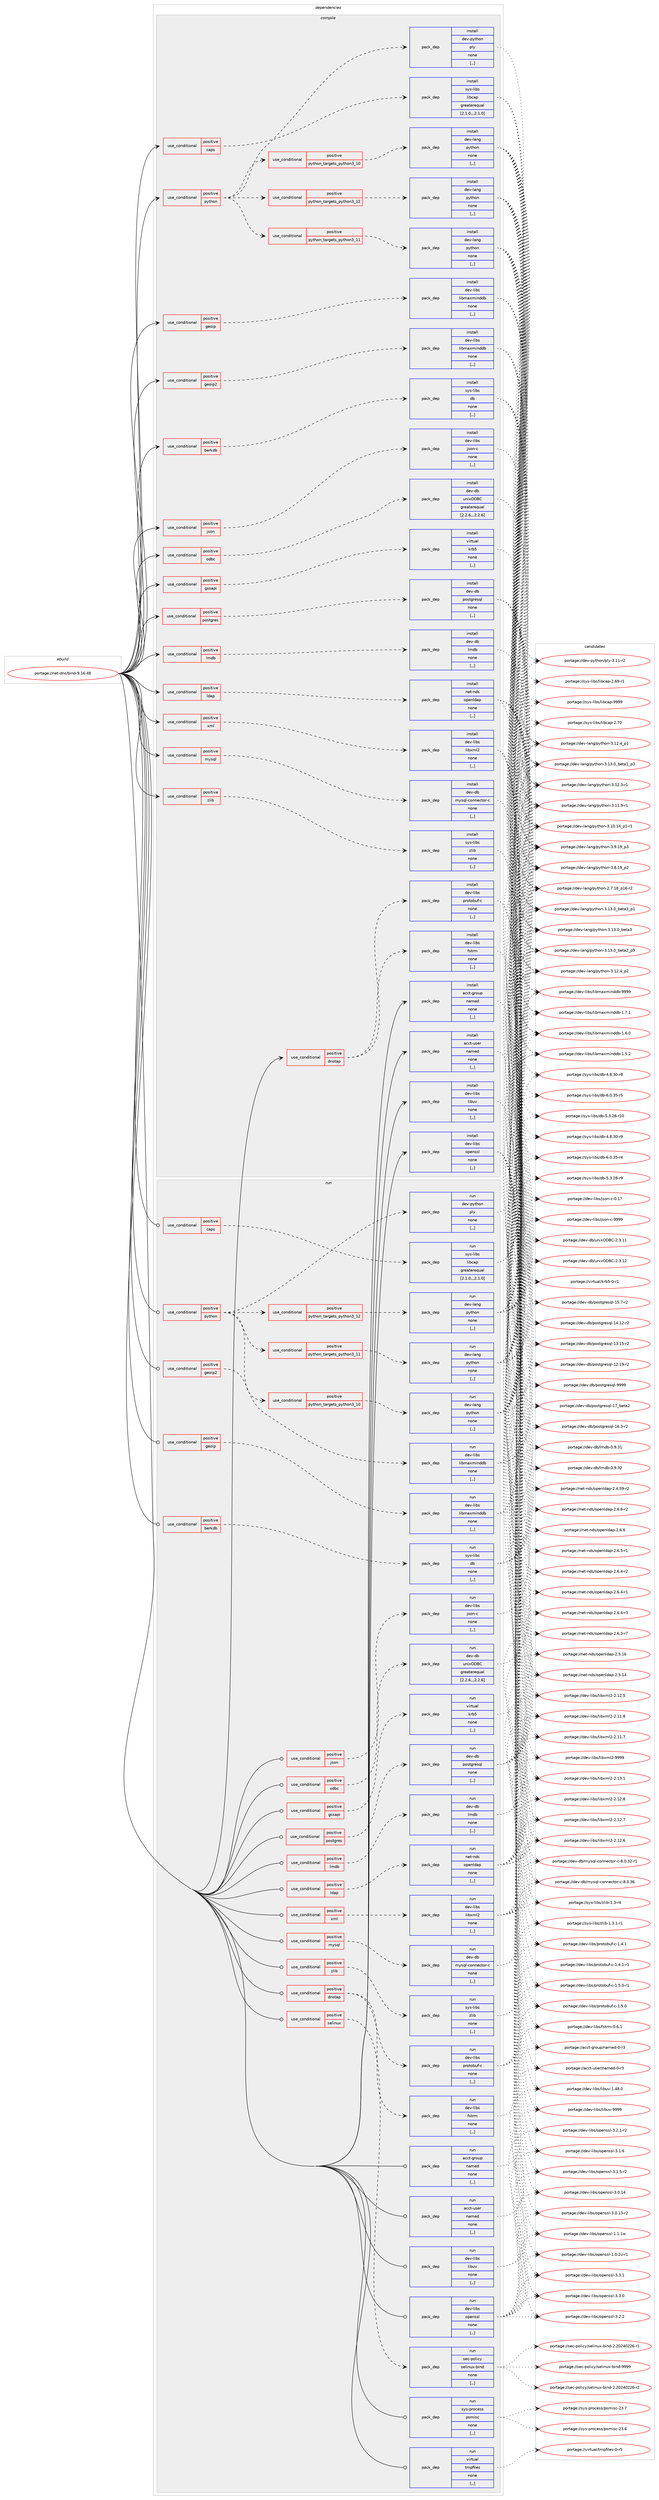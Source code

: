 digraph prolog {

# *************
# Graph options
# *************

newrank=true;
concentrate=true;
compound=true;
graph [rankdir=LR,fontname=Helvetica,fontsize=10,ranksep=1.5];#, ranksep=2.5, nodesep=0.2];
edge  [arrowhead=vee];
node  [fontname=Helvetica,fontsize=10];

# **********
# The ebuild
# **********

subgraph cluster_leftcol {
color=gray;
label=<<i>ebuild</i>>;
id [label="portage://net-dns/bind-9.16.48", color=red, width=4, href="../net-dns/bind-9.16.48.svg"];
}

# ****************
# The dependencies
# ****************

subgraph cluster_midcol {
color=gray;
label=<<i>dependencies</i>>;
subgraph cluster_compile {
fillcolor="#eeeeee";
style=filled;
label=<<i>compile</i>>;
subgraph cond89005 {
dependency343715 [label=<<TABLE BORDER="0" CELLBORDER="1" CELLSPACING="0" CELLPADDING="4"><TR><TD ROWSPAN="3" CELLPADDING="10">use_conditional</TD></TR><TR><TD>positive</TD></TR><TR><TD>berkdb</TD></TR></TABLE>>, shape=none, color=red];
subgraph pack252103 {
dependency343716 [label=<<TABLE BORDER="0" CELLBORDER="1" CELLSPACING="0" CELLPADDING="4" WIDTH="220"><TR><TD ROWSPAN="6" CELLPADDING="30">pack_dep</TD></TR><TR><TD WIDTH="110">install</TD></TR><TR><TD>sys-libs</TD></TR><TR><TD>db</TD></TR><TR><TD>none</TD></TR><TR><TD>[,,]</TD></TR></TABLE>>, shape=none, color=blue];
}
dependency343715:e -> dependency343716:w [weight=20,style="dashed",arrowhead="vee"];
}
id:e -> dependency343715:w [weight=20,style="solid",arrowhead="vee"];
subgraph cond89006 {
dependency343717 [label=<<TABLE BORDER="0" CELLBORDER="1" CELLSPACING="0" CELLPADDING="4"><TR><TD ROWSPAN="3" CELLPADDING="10">use_conditional</TD></TR><TR><TD>positive</TD></TR><TR><TD>caps</TD></TR></TABLE>>, shape=none, color=red];
subgraph pack252104 {
dependency343718 [label=<<TABLE BORDER="0" CELLBORDER="1" CELLSPACING="0" CELLPADDING="4" WIDTH="220"><TR><TD ROWSPAN="6" CELLPADDING="30">pack_dep</TD></TR><TR><TD WIDTH="110">install</TD></TR><TR><TD>sys-libs</TD></TR><TR><TD>libcap</TD></TR><TR><TD>greaterequal</TD></TR><TR><TD>[2.1.0,,,2.1.0]</TD></TR></TABLE>>, shape=none, color=blue];
}
dependency343717:e -> dependency343718:w [weight=20,style="dashed",arrowhead="vee"];
}
id:e -> dependency343717:w [weight=20,style="solid",arrowhead="vee"];
subgraph cond89007 {
dependency343719 [label=<<TABLE BORDER="0" CELLBORDER="1" CELLSPACING="0" CELLPADDING="4"><TR><TD ROWSPAN="3" CELLPADDING="10">use_conditional</TD></TR><TR><TD>positive</TD></TR><TR><TD>dnstap</TD></TR></TABLE>>, shape=none, color=red];
subgraph pack252105 {
dependency343720 [label=<<TABLE BORDER="0" CELLBORDER="1" CELLSPACING="0" CELLPADDING="4" WIDTH="220"><TR><TD ROWSPAN="6" CELLPADDING="30">pack_dep</TD></TR><TR><TD WIDTH="110">install</TD></TR><TR><TD>dev-libs</TD></TR><TR><TD>fstrm</TD></TR><TR><TD>none</TD></TR><TR><TD>[,,]</TD></TR></TABLE>>, shape=none, color=blue];
}
dependency343719:e -> dependency343720:w [weight=20,style="dashed",arrowhead="vee"];
subgraph pack252106 {
dependency343721 [label=<<TABLE BORDER="0" CELLBORDER="1" CELLSPACING="0" CELLPADDING="4" WIDTH="220"><TR><TD ROWSPAN="6" CELLPADDING="30">pack_dep</TD></TR><TR><TD WIDTH="110">install</TD></TR><TR><TD>dev-libs</TD></TR><TR><TD>protobuf-c</TD></TR><TR><TD>none</TD></TR><TR><TD>[,,]</TD></TR></TABLE>>, shape=none, color=blue];
}
dependency343719:e -> dependency343721:w [weight=20,style="dashed",arrowhead="vee"];
}
id:e -> dependency343719:w [weight=20,style="solid",arrowhead="vee"];
subgraph cond89008 {
dependency343722 [label=<<TABLE BORDER="0" CELLBORDER="1" CELLSPACING="0" CELLPADDING="4"><TR><TD ROWSPAN="3" CELLPADDING="10">use_conditional</TD></TR><TR><TD>positive</TD></TR><TR><TD>geoip</TD></TR></TABLE>>, shape=none, color=red];
subgraph pack252107 {
dependency343723 [label=<<TABLE BORDER="0" CELLBORDER="1" CELLSPACING="0" CELLPADDING="4" WIDTH="220"><TR><TD ROWSPAN="6" CELLPADDING="30">pack_dep</TD></TR><TR><TD WIDTH="110">install</TD></TR><TR><TD>dev-libs</TD></TR><TR><TD>libmaxminddb</TD></TR><TR><TD>none</TD></TR><TR><TD>[,,]</TD></TR></TABLE>>, shape=none, color=blue];
}
dependency343722:e -> dependency343723:w [weight=20,style="dashed",arrowhead="vee"];
}
id:e -> dependency343722:w [weight=20,style="solid",arrowhead="vee"];
subgraph cond89009 {
dependency343724 [label=<<TABLE BORDER="0" CELLBORDER="1" CELLSPACING="0" CELLPADDING="4"><TR><TD ROWSPAN="3" CELLPADDING="10">use_conditional</TD></TR><TR><TD>positive</TD></TR><TR><TD>geoip2</TD></TR></TABLE>>, shape=none, color=red];
subgraph pack252108 {
dependency343725 [label=<<TABLE BORDER="0" CELLBORDER="1" CELLSPACING="0" CELLPADDING="4" WIDTH="220"><TR><TD ROWSPAN="6" CELLPADDING="30">pack_dep</TD></TR><TR><TD WIDTH="110">install</TD></TR><TR><TD>dev-libs</TD></TR><TR><TD>libmaxminddb</TD></TR><TR><TD>none</TD></TR><TR><TD>[,,]</TD></TR></TABLE>>, shape=none, color=blue];
}
dependency343724:e -> dependency343725:w [weight=20,style="dashed",arrowhead="vee"];
}
id:e -> dependency343724:w [weight=20,style="solid",arrowhead="vee"];
subgraph cond89010 {
dependency343726 [label=<<TABLE BORDER="0" CELLBORDER="1" CELLSPACING="0" CELLPADDING="4"><TR><TD ROWSPAN="3" CELLPADDING="10">use_conditional</TD></TR><TR><TD>positive</TD></TR><TR><TD>gssapi</TD></TR></TABLE>>, shape=none, color=red];
subgraph pack252109 {
dependency343727 [label=<<TABLE BORDER="0" CELLBORDER="1" CELLSPACING="0" CELLPADDING="4" WIDTH="220"><TR><TD ROWSPAN="6" CELLPADDING="30">pack_dep</TD></TR><TR><TD WIDTH="110">install</TD></TR><TR><TD>virtual</TD></TR><TR><TD>krb5</TD></TR><TR><TD>none</TD></TR><TR><TD>[,,]</TD></TR></TABLE>>, shape=none, color=blue];
}
dependency343726:e -> dependency343727:w [weight=20,style="dashed",arrowhead="vee"];
}
id:e -> dependency343726:w [weight=20,style="solid",arrowhead="vee"];
subgraph cond89011 {
dependency343728 [label=<<TABLE BORDER="0" CELLBORDER="1" CELLSPACING="0" CELLPADDING="4"><TR><TD ROWSPAN="3" CELLPADDING="10">use_conditional</TD></TR><TR><TD>positive</TD></TR><TR><TD>json</TD></TR></TABLE>>, shape=none, color=red];
subgraph pack252110 {
dependency343729 [label=<<TABLE BORDER="0" CELLBORDER="1" CELLSPACING="0" CELLPADDING="4" WIDTH="220"><TR><TD ROWSPAN="6" CELLPADDING="30">pack_dep</TD></TR><TR><TD WIDTH="110">install</TD></TR><TR><TD>dev-libs</TD></TR><TR><TD>json-c</TD></TR><TR><TD>none</TD></TR><TR><TD>[,,]</TD></TR></TABLE>>, shape=none, color=blue];
}
dependency343728:e -> dependency343729:w [weight=20,style="dashed",arrowhead="vee"];
}
id:e -> dependency343728:w [weight=20,style="solid",arrowhead="vee"];
subgraph cond89012 {
dependency343730 [label=<<TABLE BORDER="0" CELLBORDER="1" CELLSPACING="0" CELLPADDING="4"><TR><TD ROWSPAN="3" CELLPADDING="10">use_conditional</TD></TR><TR><TD>positive</TD></TR><TR><TD>ldap</TD></TR></TABLE>>, shape=none, color=red];
subgraph pack252111 {
dependency343731 [label=<<TABLE BORDER="0" CELLBORDER="1" CELLSPACING="0" CELLPADDING="4" WIDTH="220"><TR><TD ROWSPAN="6" CELLPADDING="30">pack_dep</TD></TR><TR><TD WIDTH="110">install</TD></TR><TR><TD>net-nds</TD></TR><TR><TD>openldap</TD></TR><TR><TD>none</TD></TR><TR><TD>[,,]</TD></TR></TABLE>>, shape=none, color=blue];
}
dependency343730:e -> dependency343731:w [weight=20,style="dashed",arrowhead="vee"];
}
id:e -> dependency343730:w [weight=20,style="solid",arrowhead="vee"];
subgraph cond89013 {
dependency343732 [label=<<TABLE BORDER="0" CELLBORDER="1" CELLSPACING="0" CELLPADDING="4"><TR><TD ROWSPAN="3" CELLPADDING="10">use_conditional</TD></TR><TR><TD>positive</TD></TR><TR><TD>lmdb</TD></TR></TABLE>>, shape=none, color=red];
subgraph pack252112 {
dependency343733 [label=<<TABLE BORDER="0" CELLBORDER="1" CELLSPACING="0" CELLPADDING="4" WIDTH="220"><TR><TD ROWSPAN="6" CELLPADDING="30">pack_dep</TD></TR><TR><TD WIDTH="110">install</TD></TR><TR><TD>dev-db</TD></TR><TR><TD>lmdb</TD></TR><TR><TD>none</TD></TR><TR><TD>[,,]</TD></TR></TABLE>>, shape=none, color=blue];
}
dependency343732:e -> dependency343733:w [weight=20,style="dashed",arrowhead="vee"];
}
id:e -> dependency343732:w [weight=20,style="solid",arrowhead="vee"];
subgraph cond89014 {
dependency343734 [label=<<TABLE BORDER="0" CELLBORDER="1" CELLSPACING="0" CELLPADDING="4"><TR><TD ROWSPAN="3" CELLPADDING="10">use_conditional</TD></TR><TR><TD>positive</TD></TR><TR><TD>mysql</TD></TR></TABLE>>, shape=none, color=red];
subgraph pack252113 {
dependency343735 [label=<<TABLE BORDER="0" CELLBORDER="1" CELLSPACING="0" CELLPADDING="4" WIDTH="220"><TR><TD ROWSPAN="6" CELLPADDING="30">pack_dep</TD></TR><TR><TD WIDTH="110">install</TD></TR><TR><TD>dev-db</TD></TR><TR><TD>mysql-connector-c</TD></TR><TR><TD>none</TD></TR><TR><TD>[,,]</TD></TR></TABLE>>, shape=none, color=blue];
}
dependency343734:e -> dependency343735:w [weight=20,style="dashed",arrowhead="vee"];
}
id:e -> dependency343734:w [weight=20,style="solid",arrowhead="vee"];
subgraph cond89015 {
dependency343736 [label=<<TABLE BORDER="0" CELLBORDER="1" CELLSPACING="0" CELLPADDING="4"><TR><TD ROWSPAN="3" CELLPADDING="10">use_conditional</TD></TR><TR><TD>positive</TD></TR><TR><TD>odbc</TD></TR></TABLE>>, shape=none, color=red];
subgraph pack252114 {
dependency343737 [label=<<TABLE BORDER="0" CELLBORDER="1" CELLSPACING="0" CELLPADDING="4" WIDTH="220"><TR><TD ROWSPAN="6" CELLPADDING="30">pack_dep</TD></TR><TR><TD WIDTH="110">install</TD></TR><TR><TD>dev-db</TD></TR><TR><TD>unixODBC</TD></TR><TR><TD>greaterequal</TD></TR><TR><TD>[2.2.6,,,2.2.6]</TD></TR></TABLE>>, shape=none, color=blue];
}
dependency343736:e -> dependency343737:w [weight=20,style="dashed",arrowhead="vee"];
}
id:e -> dependency343736:w [weight=20,style="solid",arrowhead="vee"];
subgraph cond89016 {
dependency343738 [label=<<TABLE BORDER="0" CELLBORDER="1" CELLSPACING="0" CELLPADDING="4"><TR><TD ROWSPAN="3" CELLPADDING="10">use_conditional</TD></TR><TR><TD>positive</TD></TR><TR><TD>postgres</TD></TR></TABLE>>, shape=none, color=red];
subgraph pack252115 {
dependency343739 [label=<<TABLE BORDER="0" CELLBORDER="1" CELLSPACING="0" CELLPADDING="4" WIDTH="220"><TR><TD ROWSPAN="6" CELLPADDING="30">pack_dep</TD></TR><TR><TD WIDTH="110">install</TD></TR><TR><TD>dev-db</TD></TR><TR><TD>postgresql</TD></TR><TR><TD>none</TD></TR><TR><TD>[,,]</TD></TR></TABLE>>, shape=none, color=blue];
}
dependency343738:e -> dependency343739:w [weight=20,style="dashed",arrowhead="vee"];
}
id:e -> dependency343738:w [weight=20,style="solid",arrowhead="vee"];
subgraph cond89017 {
dependency343740 [label=<<TABLE BORDER="0" CELLBORDER="1" CELLSPACING="0" CELLPADDING="4"><TR><TD ROWSPAN="3" CELLPADDING="10">use_conditional</TD></TR><TR><TD>positive</TD></TR><TR><TD>python</TD></TR></TABLE>>, shape=none, color=red];
subgraph cond89018 {
dependency343741 [label=<<TABLE BORDER="0" CELLBORDER="1" CELLSPACING="0" CELLPADDING="4"><TR><TD ROWSPAN="3" CELLPADDING="10">use_conditional</TD></TR><TR><TD>positive</TD></TR><TR><TD>python_targets_python3_10</TD></TR></TABLE>>, shape=none, color=red];
subgraph pack252116 {
dependency343742 [label=<<TABLE BORDER="0" CELLBORDER="1" CELLSPACING="0" CELLPADDING="4" WIDTH="220"><TR><TD ROWSPAN="6" CELLPADDING="30">pack_dep</TD></TR><TR><TD WIDTH="110">install</TD></TR><TR><TD>dev-lang</TD></TR><TR><TD>python</TD></TR><TR><TD>none</TD></TR><TR><TD>[,,]</TD></TR></TABLE>>, shape=none, color=blue];
}
dependency343741:e -> dependency343742:w [weight=20,style="dashed",arrowhead="vee"];
}
dependency343740:e -> dependency343741:w [weight=20,style="dashed",arrowhead="vee"];
subgraph cond89019 {
dependency343743 [label=<<TABLE BORDER="0" CELLBORDER="1" CELLSPACING="0" CELLPADDING="4"><TR><TD ROWSPAN="3" CELLPADDING="10">use_conditional</TD></TR><TR><TD>positive</TD></TR><TR><TD>python_targets_python3_11</TD></TR></TABLE>>, shape=none, color=red];
subgraph pack252117 {
dependency343744 [label=<<TABLE BORDER="0" CELLBORDER="1" CELLSPACING="0" CELLPADDING="4" WIDTH="220"><TR><TD ROWSPAN="6" CELLPADDING="30">pack_dep</TD></TR><TR><TD WIDTH="110">install</TD></TR><TR><TD>dev-lang</TD></TR><TR><TD>python</TD></TR><TR><TD>none</TD></TR><TR><TD>[,,]</TD></TR></TABLE>>, shape=none, color=blue];
}
dependency343743:e -> dependency343744:w [weight=20,style="dashed",arrowhead="vee"];
}
dependency343740:e -> dependency343743:w [weight=20,style="dashed",arrowhead="vee"];
subgraph cond89020 {
dependency343745 [label=<<TABLE BORDER="0" CELLBORDER="1" CELLSPACING="0" CELLPADDING="4"><TR><TD ROWSPAN="3" CELLPADDING="10">use_conditional</TD></TR><TR><TD>positive</TD></TR><TR><TD>python_targets_python3_12</TD></TR></TABLE>>, shape=none, color=red];
subgraph pack252118 {
dependency343746 [label=<<TABLE BORDER="0" CELLBORDER="1" CELLSPACING="0" CELLPADDING="4" WIDTH="220"><TR><TD ROWSPAN="6" CELLPADDING="30">pack_dep</TD></TR><TR><TD WIDTH="110">install</TD></TR><TR><TD>dev-lang</TD></TR><TR><TD>python</TD></TR><TR><TD>none</TD></TR><TR><TD>[,,]</TD></TR></TABLE>>, shape=none, color=blue];
}
dependency343745:e -> dependency343746:w [weight=20,style="dashed",arrowhead="vee"];
}
dependency343740:e -> dependency343745:w [weight=20,style="dashed",arrowhead="vee"];
subgraph pack252119 {
dependency343747 [label=<<TABLE BORDER="0" CELLBORDER="1" CELLSPACING="0" CELLPADDING="4" WIDTH="220"><TR><TD ROWSPAN="6" CELLPADDING="30">pack_dep</TD></TR><TR><TD WIDTH="110">install</TD></TR><TR><TD>dev-python</TD></TR><TR><TD>ply</TD></TR><TR><TD>none</TD></TR><TR><TD>[,,]</TD></TR></TABLE>>, shape=none, color=blue];
}
dependency343740:e -> dependency343747:w [weight=20,style="dashed",arrowhead="vee"];
}
id:e -> dependency343740:w [weight=20,style="solid",arrowhead="vee"];
subgraph cond89021 {
dependency343748 [label=<<TABLE BORDER="0" CELLBORDER="1" CELLSPACING="0" CELLPADDING="4"><TR><TD ROWSPAN="3" CELLPADDING="10">use_conditional</TD></TR><TR><TD>positive</TD></TR><TR><TD>xml</TD></TR></TABLE>>, shape=none, color=red];
subgraph pack252120 {
dependency343749 [label=<<TABLE BORDER="0" CELLBORDER="1" CELLSPACING="0" CELLPADDING="4" WIDTH="220"><TR><TD ROWSPAN="6" CELLPADDING="30">pack_dep</TD></TR><TR><TD WIDTH="110">install</TD></TR><TR><TD>dev-libs</TD></TR><TR><TD>libxml2</TD></TR><TR><TD>none</TD></TR><TR><TD>[,,]</TD></TR></TABLE>>, shape=none, color=blue];
}
dependency343748:e -> dependency343749:w [weight=20,style="dashed",arrowhead="vee"];
}
id:e -> dependency343748:w [weight=20,style="solid",arrowhead="vee"];
subgraph cond89022 {
dependency343750 [label=<<TABLE BORDER="0" CELLBORDER="1" CELLSPACING="0" CELLPADDING="4"><TR><TD ROWSPAN="3" CELLPADDING="10">use_conditional</TD></TR><TR><TD>positive</TD></TR><TR><TD>zlib</TD></TR></TABLE>>, shape=none, color=red];
subgraph pack252121 {
dependency343751 [label=<<TABLE BORDER="0" CELLBORDER="1" CELLSPACING="0" CELLPADDING="4" WIDTH="220"><TR><TD ROWSPAN="6" CELLPADDING="30">pack_dep</TD></TR><TR><TD WIDTH="110">install</TD></TR><TR><TD>sys-libs</TD></TR><TR><TD>zlib</TD></TR><TR><TD>none</TD></TR><TR><TD>[,,]</TD></TR></TABLE>>, shape=none, color=blue];
}
dependency343750:e -> dependency343751:w [weight=20,style="dashed",arrowhead="vee"];
}
id:e -> dependency343750:w [weight=20,style="solid",arrowhead="vee"];
subgraph pack252122 {
dependency343752 [label=<<TABLE BORDER="0" CELLBORDER="1" CELLSPACING="0" CELLPADDING="4" WIDTH="220"><TR><TD ROWSPAN="6" CELLPADDING="30">pack_dep</TD></TR><TR><TD WIDTH="110">install</TD></TR><TR><TD>acct-group</TD></TR><TR><TD>named</TD></TR><TR><TD>none</TD></TR><TR><TD>[,,]</TD></TR></TABLE>>, shape=none, color=blue];
}
id:e -> dependency343752:w [weight=20,style="solid",arrowhead="vee"];
subgraph pack252123 {
dependency343753 [label=<<TABLE BORDER="0" CELLBORDER="1" CELLSPACING="0" CELLPADDING="4" WIDTH="220"><TR><TD ROWSPAN="6" CELLPADDING="30">pack_dep</TD></TR><TR><TD WIDTH="110">install</TD></TR><TR><TD>acct-user</TD></TR><TR><TD>named</TD></TR><TR><TD>none</TD></TR><TR><TD>[,,]</TD></TR></TABLE>>, shape=none, color=blue];
}
id:e -> dependency343753:w [weight=20,style="solid",arrowhead="vee"];
subgraph pack252124 {
dependency343754 [label=<<TABLE BORDER="0" CELLBORDER="1" CELLSPACING="0" CELLPADDING="4" WIDTH="220"><TR><TD ROWSPAN="6" CELLPADDING="30">pack_dep</TD></TR><TR><TD WIDTH="110">install</TD></TR><TR><TD>dev-libs</TD></TR><TR><TD>libuv</TD></TR><TR><TD>none</TD></TR><TR><TD>[,,]</TD></TR></TABLE>>, shape=none, color=blue];
}
id:e -> dependency343754:w [weight=20,style="solid",arrowhead="vee"];
subgraph pack252125 {
dependency343755 [label=<<TABLE BORDER="0" CELLBORDER="1" CELLSPACING="0" CELLPADDING="4" WIDTH="220"><TR><TD ROWSPAN="6" CELLPADDING="30">pack_dep</TD></TR><TR><TD WIDTH="110">install</TD></TR><TR><TD>dev-libs</TD></TR><TR><TD>openssl</TD></TR><TR><TD>none</TD></TR><TR><TD>[,,]</TD></TR></TABLE>>, shape=none, color=blue];
}
id:e -> dependency343755:w [weight=20,style="solid",arrowhead="vee"];
}
subgraph cluster_compileandrun {
fillcolor="#eeeeee";
style=filled;
label=<<i>compile and run</i>>;
}
subgraph cluster_run {
fillcolor="#eeeeee";
style=filled;
label=<<i>run</i>>;
subgraph cond89023 {
dependency343756 [label=<<TABLE BORDER="0" CELLBORDER="1" CELLSPACING="0" CELLPADDING="4"><TR><TD ROWSPAN="3" CELLPADDING="10">use_conditional</TD></TR><TR><TD>positive</TD></TR><TR><TD>berkdb</TD></TR></TABLE>>, shape=none, color=red];
subgraph pack252126 {
dependency343757 [label=<<TABLE BORDER="0" CELLBORDER="1" CELLSPACING="0" CELLPADDING="4" WIDTH="220"><TR><TD ROWSPAN="6" CELLPADDING="30">pack_dep</TD></TR><TR><TD WIDTH="110">run</TD></TR><TR><TD>sys-libs</TD></TR><TR><TD>db</TD></TR><TR><TD>none</TD></TR><TR><TD>[,,]</TD></TR></TABLE>>, shape=none, color=blue];
}
dependency343756:e -> dependency343757:w [weight=20,style="dashed",arrowhead="vee"];
}
id:e -> dependency343756:w [weight=20,style="solid",arrowhead="odot"];
subgraph cond89024 {
dependency343758 [label=<<TABLE BORDER="0" CELLBORDER="1" CELLSPACING="0" CELLPADDING="4"><TR><TD ROWSPAN="3" CELLPADDING="10">use_conditional</TD></TR><TR><TD>positive</TD></TR><TR><TD>caps</TD></TR></TABLE>>, shape=none, color=red];
subgraph pack252127 {
dependency343759 [label=<<TABLE BORDER="0" CELLBORDER="1" CELLSPACING="0" CELLPADDING="4" WIDTH="220"><TR><TD ROWSPAN="6" CELLPADDING="30">pack_dep</TD></TR><TR><TD WIDTH="110">run</TD></TR><TR><TD>sys-libs</TD></TR><TR><TD>libcap</TD></TR><TR><TD>greaterequal</TD></TR><TR><TD>[2.1.0,,,2.1.0]</TD></TR></TABLE>>, shape=none, color=blue];
}
dependency343758:e -> dependency343759:w [weight=20,style="dashed",arrowhead="vee"];
}
id:e -> dependency343758:w [weight=20,style="solid",arrowhead="odot"];
subgraph cond89025 {
dependency343760 [label=<<TABLE BORDER="0" CELLBORDER="1" CELLSPACING="0" CELLPADDING="4"><TR><TD ROWSPAN="3" CELLPADDING="10">use_conditional</TD></TR><TR><TD>positive</TD></TR><TR><TD>dnstap</TD></TR></TABLE>>, shape=none, color=red];
subgraph pack252128 {
dependency343761 [label=<<TABLE BORDER="0" CELLBORDER="1" CELLSPACING="0" CELLPADDING="4" WIDTH="220"><TR><TD ROWSPAN="6" CELLPADDING="30">pack_dep</TD></TR><TR><TD WIDTH="110">run</TD></TR><TR><TD>dev-libs</TD></TR><TR><TD>fstrm</TD></TR><TR><TD>none</TD></TR><TR><TD>[,,]</TD></TR></TABLE>>, shape=none, color=blue];
}
dependency343760:e -> dependency343761:w [weight=20,style="dashed",arrowhead="vee"];
subgraph pack252129 {
dependency343762 [label=<<TABLE BORDER="0" CELLBORDER="1" CELLSPACING="0" CELLPADDING="4" WIDTH="220"><TR><TD ROWSPAN="6" CELLPADDING="30">pack_dep</TD></TR><TR><TD WIDTH="110">run</TD></TR><TR><TD>dev-libs</TD></TR><TR><TD>protobuf-c</TD></TR><TR><TD>none</TD></TR><TR><TD>[,,]</TD></TR></TABLE>>, shape=none, color=blue];
}
dependency343760:e -> dependency343762:w [weight=20,style="dashed",arrowhead="vee"];
}
id:e -> dependency343760:w [weight=20,style="solid",arrowhead="odot"];
subgraph cond89026 {
dependency343763 [label=<<TABLE BORDER="0" CELLBORDER="1" CELLSPACING="0" CELLPADDING="4"><TR><TD ROWSPAN="3" CELLPADDING="10">use_conditional</TD></TR><TR><TD>positive</TD></TR><TR><TD>geoip</TD></TR></TABLE>>, shape=none, color=red];
subgraph pack252130 {
dependency343764 [label=<<TABLE BORDER="0" CELLBORDER="1" CELLSPACING="0" CELLPADDING="4" WIDTH="220"><TR><TD ROWSPAN="6" CELLPADDING="30">pack_dep</TD></TR><TR><TD WIDTH="110">run</TD></TR><TR><TD>dev-libs</TD></TR><TR><TD>libmaxminddb</TD></TR><TR><TD>none</TD></TR><TR><TD>[,,]</TD></TR></TABLE>>, shape=none, color=blue];
}
dependency343763:e -> dependency343764:w [weight=20,style="dashed",arrowhead="vee"];
}
id:e -> dependency343763:w [weight=20,style="solid",arrowhead="odot"];
subgraph cond89027 {
dependency343765 [label=<<TABLE BORDER="0" CELLBORDER="1" CELLSPACING="0" CELLPADDING="4"><TR><TD ROWSPAN="3" CELLPADDING="10">use_conditional</TD></TR><TR><TD>positive</TD></TR><TR><TD>geoip2</TD></TR></TABLE>>, shape=none, color=red];
subgraph pack252131 {
dependency343766 [label=<<TABLE BORDER="0" CELLBORDER="1" CELLSPACING="0" CELLPADDING="4" WIDTH="220"><TR><TD ROWSPAN="6" CELLPADDING="30">pack_dep</TD></TR><TR><TD WIDTH="110">run</TD></TR><TR><TD>dev-libs</TD></TR><TR><TD>libmaxminddb</TD></TR><TR><TD>none</TD></TR><TR><TD>[,,]</TD></TR></TABLE>>, shape=none, color=blue];
}
dependency343765:e -> dependency343766:w [weight=20,style="dashed",arrowhead="vee"];
}
id:e -> dependency343765:w [weight=20,style="solid",arrowhead="odot"];
subgraph cond89028 {
dependency343767 [label=<<TABLE BORDER="0" CELLBORDER="1" CELLSPACING="0" CELLPADDING="4"><TR><TD ROWSPAN="3" CELLPADDING="10">use_conditional</TD></TR><TR><TD>positive</TD></TR><TR><TD>gssapi</TD></TR></TABLE>>, shape=none, color=red];
subgraph pack252132 {
dependency343768 [label=<<TABLE BORDER="0" CELLBORDER="1" CELLSPACING="0" CELLPADDING="4" WIDTH="220"><TR><TD ROWSPAN="6" CELLPADDING="30">pack_dep</TD></TR><TR><TD WIDTH="110">run</TD></TR><TR><TD>virtual</TD></TR><TR><TD>krb5</TD></TR><TR><TD>none</TD></TR><TR><TD>[,,]</TD></TR></TABLE>>, shape=none, color=blue];
}
dependency343767:e -> dependency343768:w [weight=20,style="dashed",arrowhead="vee"];
}
id:e -> dependency343767:w [weight=20,style="solid",arrowhead="odot"];
subgraph cond89029 {
dependency343769 [label=<<TABLE BORDER="0" CELLBORDER="1" CELLSPACING="0" CELLPADDING="4"><TR><TD ROWSPAN="3" CELLPADDING="10">use_conditional</TD></TR><TR><TD>positive</TD></TR><TR><TD>json</TD></TR></TABLE>>, shape=none, color=red];
subgraph pack252133 {
dependency343770 [label=<<TABLE BORDER="0" CELLBORDER="1" CELLSPACING="0" CELLPADDING="4" WIDTH="220"><TR><TD ROWSPAN="6" CELLPADDING="30">pack_dep</TD></TR><TR><TD WIDTH="110">run</TD></TR><TR><TD>dev-libs</TD></TR><TR><TD>json-c</TD></TR><TR><TD>none</TD></TR><TR><TD>[,,]</TD></TR></TABLE>>, shape=none, color=blue];
}
dependency343769:e -> dependency343770:w [weight=20,style="dashed",arrowhead="vee"];
}
id:e -> dependency343769:w [weight=20,style="solid",arrowhead="odot"];
subgraph cond89030 {
dependency343771 [label=<<TABLE BORDER="0" CELLBORDER="1" CELLSPACING="0" CELLPADDING="4"><TR><TD ROWSPAN="3" CELLPADDING="10">use_conditional</TD></TR><TR><TD>positive</TD></TR><TR><TD>ldap</TD></TR></TABLE>>, shape=none, color=red];
subgraph pack252134 {
dependency343772 [label=<<TABLE BORDER="0" CELLBORDER="1" CELLSPACING="0" CELLPADDING="4" WIDTH="220"><TR><TD ROWSPAN="6" CELLPADDING="30">pack_dep</TD></TR><TR><TD WIDTH="110">run</TD></TR><TR><TD>net-nds</TD></TR><TR><TD>openldap</TD></TR><TR><TD>none</TD></TR><TR><TD>[,,]</TD></TR></TABLE>>, shape=none, color=blue];
}
dependency343771:e -> dependency343772:w [weight=20,style="dashed",arrowhead="vee"];
}
id:e -> dependency343771:w [weight=20,style="solid",arrowhead="odot"];
subgraph cond89031 {
dependency343773 [label=<<TABLE BORDER="0" CELLBORDER="1" CELLSPACING="0" CELLPADDING="4"><TR><TD ROWSPAN="3" CELLPADDING="10">use_conditional</TD></TR><TR><TD>positive</TD></TR><TR><TD>lmdb</TD></TR></TABLE>>, shape=none, color=red];
subgraph pack252135 {
dependency343774 [label=<<TABLE BORDER="0" CELLBORDER="1" CELLSPACING="0" CELLPADDING="4" WIDTH="220"><TR><TD ROWSPAN="6" CELLPADDING="30">pack_dep</TD></TR><TR><TD WIDTH="110">run</TD></TR><TR><TD>dev-db</TD></TR><TR><TD>lmdb</TD></TR><TR><TD>none</TD></TR><TR><TD>[,,]</TD></TR></TABLE>>, shape=none, color=blue];
}
dependency343773:e -> dependency343774:w [weight=20,style="dashed",arrowhead="vee"];
}
id:e -> dependency343773:w [weight=20,style="solid",arrowhead="odot"];
subgraph cond89032 {
dependency343775 [label=<<TABLE BORDER="0" CELLBORDER="1" CELLSPACING="0" CELLPADDING="4"><TR><TD ROWSPAN="3" CELLPADDING="10">use_conditional</TD></TR><TR><TD>positive</TD></TR><TR><TD>mysql</TD></TR></TABLE>>, shape=none, color=red];
subgraph pack252136 {
dependency343776 [label=<<TABLE BORDER="0" CELLBORDER="1" CELLSPACING="0" CELLPADDING="4" WIDTH="220"><TR><TD ROWSPAN="6" CELLPADDING="30">pack_dep</TD></TR><TR><TD WIDTH="110">run</TD></TR><TR><TD>dev-db</TD></TR><TR><TD>mysql-connector-c</TD></TR><TR><TD>none</TD></TR><TR><TD>[,,]</TD></TR></TABLE>>, shape=none, color=blue];
}
dependency343775:e -> dependency343776:w [weight=20,style="dashed",arrowhead="vee"];
}
id:e -> dependency343775:w [weight=20,style="solid",arrowhead="odot"];
subgraph cond89033 {
dependency343777 [label=<<TABLE BORDER="0" CELLBORDER="1" CELLSPACING="0" CELLPADDING="4"><TR><TD ROWSPAN="3" CELLPADDING="10">use_conditional</TD></TR><TR><TD>positive</TD></TR><TR><TD>odbc</TD></TR></TABLE>>, shape=none, color=red];
subgraph pack252137 {
dependency343778 [label=<<TABLE BORDER="0" CELLBORDER="1" CELLSPACING="0" CELLPADDING="4" WIDTH="220"><TR><TD ROWSPAN="6" CELLPADDING="30">pack_dep</TD></TR><TR><TD WIDTH="110">run</TD></TR><TR><TD>dev-db</TD></TR><TR><TD>unixODBC</TD></TR><TR><TD>greaterequal</TD></TR><TR><TD>[2.2.6,,,2.2.6]</TD></TR></TABLE>>, shape=none, color=blue];
}
dependency343777:e -> dependency343778:w [weight=20,style="dashed",arrowhead="vee"];
}
id:e -> dependency343777:w [weight=20,style="solid",arrowhead="odot"];
subgraph cond89034 {
dependency343779 [label=<<TABLE BORDER="0" CELLBORDER="1" CELLSPACING="0" CELLPADDING="4"><TR><TD ROWSPAN="3" CELLPADDING="10">use_conditional</TD></TR><TR><TD>positive</TD></TR><TR><TD>postgres</TD></TR></TABLE>>, shape=none, color=red];
subgraph pack252138 {
dependency343780 [label=<<TABLE BORDER="0" CELLBORDER="1" CELLSPACING="0" CELLPADDING="4" WIDTH="220"><TR><TD ROWSPAN="6" CELLPADDING="30">pack_dep</TD></TR><TR><TD WIDTH="110">run</TD></TR><TR><TD>dev-db</TD></TR><TR><TD>postgresql</TD></TR><TR><TD>none</TD></TR><TR><TD>[,,]</TD></TR></TABLE>>, shape=none, color=blue];
}
dependency343779:e -> dependency343780:w [weight=20,style="dashed",arrowhead="vee"];
}
id:e -> dependency343779:w [weight=20,style="solid",arrowhead="odot"];
subgraph cond89035 {
dependency343781 [label=<<TABLE BORDER="0" CELLBORDER="1" CELLSPACING="0" CELLPADDING="4"><TR><TD ROWSPAN="3" CELLPADDING="10">use_conditional</TD></TR><TR><TD>positive</TD></TR><TR><TD>python</TD></TR></TABLE>>, shape=none, color=red];
subgraph cond89036 {
dependency343782 [label=<<TABLE BORDER="0" CELLBORDER="1" CELLSPACING="0" CELLPADDING="4"><TR><TD ROWSPAN="3" CELLPADDING="10">use_conditional</TD></TR><TR><TD>positive</TD></TR><TR><TD>python_targets_python3_10</TD></TR></TABLE>>, shape=none, color=red];
subgraph pack252139 {
dependency343783 [label=<<TABLE BORDER="0" CELLBORDER="1" CELLSPACING="0" CELLPADDING="4" WIDTH="220"><TR><TD ROWSPAN="6" CELLPADDING="30">pack_dep</TD></TR><TR><TD WIDTH="110">run</TD></TR><TR><TD>dev-lang</TD></TR><TR><TD>python</TD></TR><TR><TD>none</TD></TR><TR><TD>[,,]</TD></TR></TABLE>>, shape=none, color=blue];
}
dependency343782:e -> dependency343783:w [weight=20,style="dashed",arrowhead="vee"];
}
dependency343781:e -> dependency343782:w [weight=20,style="dashed",arrowhead="vee"];
subgraph cond89037 {
dependency343784 [label=<<TABLE BORDER="0" CELLBORDER="1" CELLSPACING="0" CELLPADDING="4"><TR><TD ROWSPAN="3" CELLPADDING="10">use_conditional</TD></TR><TR><TD>positive</TD></TR><TR><TD>python_targets_python3_11</TD></TR></TABLE>>, shape=none, color=red];
subgraph pack252140 {
dependency343785 [label=<<TABLE BORDER="0" CELLBORDER="1" CELLSPACING="0" CELLPADDING="4" WIDTH="220"><TR><TD ROWSPAN="6" CELLPADDING="30">pack_dep</TD></TR><TR><TD WIDTH="110">run</TD></TR><TR><TD>dev-lang</TD></TR><TR><TD>python</TD></TR><TR><TD>none</TD></TR><TR><TD>[,,]</TD></TR></TABLE>>, shape=none, color=blue];
}
dependency343784:e -> dependency343785:w [weight=20,style="dashed",arrowhead="vee"];
}
dependency343781:e -> dependency343784:w [weight=20,style="dashed",arrowhead="vee"];
subgraph cond89038 {
dependency343786 [label=<<TABLE BORDER="0" CELLBORDER="1" CELLSPACING="0" CELLPADDING="4"><TR><TD ROWSPAN="3" CELLPADDING="10">use_conditional</TD></TR><TR><TD>positive</TD></TR><TR><TD>python_targets_python3_12</TD></TR></TABLE>>, shape=none, color=red];
subgraph pack252141 {
dependency343787 [label=<<TABLE BORDER="0" CELLBORDER="1" CELLSPACING="0" CELLPADDING="4" WIDTH="220"><TR><TD ROWSPAN="6" CELLPADDING="30">pack_dep</TD></TR><TR><TD WIDTH="110">run</TD></TR><TR><TD>dev-lang</TD></TR><TR><TD>python</TD></TR><TR><TD>none</TD></TR><TR><TD>[,,]</TD></TR></TABLE>>, shape=none, color=blue];
}
dependency343786:e -> dependency343787:w [weight=20,style="dashed",arrowhead="vee"];
}
dependency343781:e -> dependency343786:w [weight=20,style="dashed",arrowhead="vee"];
subgraph pack252142 {
dependency343788 [label=<<TABLE BORDER="0" CELLBORDER="1" CELLSPACING="0" CELLPADDING="4" WIDTH="220"><TR><TD ROWSPAN="6" CELLPADDING="30">pack_dep</TD></TR><TR><TD WIDTH="110">run</TD></TR><TR><TD>dev-python</TD></TR><TR><TD>ply</TD></TR><TR><TD>none</TD></TR><TR><TD>[,,]</TD></TR></TABLE>>, shape=none, color=blue];
}
dependency343781:e -> dependency343788:w [weight=20,style="dashed",arrowhead="vee"];
}
id:e -> dependency343781:w [weight=20,style="solid",arrowhead="odot"];
subgraph cond89039 {
dependency343789 [label=<<TABLE BORDER="0" CELLBORDER="1" CELLSPACING="0" CELLPADDING="4"><TR><TD ROWSPAN="3" CELLPADDING="10">use_conditional</TD></TR><TR><TD>positive</TD></TR><TR><TD>selinux</TD></TR></TABLE>>, shape=none, color=red];
subgraph pack252143 {
dependency343790 [label=<<TABLE BORDER="0" CELLBORDER="1" CELLSPACING="0" CELLPADDING="4" WIDTH="220"><TR><TD ROWSPAN="6" CELLPADDING="30">pack_dep</TD></TR><TR><TD WIDTH="110">run</TD></TR><TR><TD>sec-policy</TD></TR><TR><TD>selinux-bind</TD></TR><TR><TD>none</TD></TR><TR><TD>[,,]</TD></TR></TABLE>>, shape=none, color=blue];
}
dependency343789:e -> dependency343790:w [weight=20,style="dashed",arrowhead="vee"];
}
id:e -> dependency343789:w [weight=20,style="solid",arrowhead="odot"];
subgraph cond89040 {
dependency343791 [label=<<TABLE BORDER="0" CELLBORDER="1" CELLSPACING="0" CELLPADDING="4"><TR><TD ROWSPAN="3" CELLPADDING="10">use_conditional</TD></TR><TR><TD>positive</TD></TR><TR><TD>xml</TD></TR></TABLE>>, shape=none, color=red];
subgraph pack252144 {
dependency343792 [label=<<TABLE BORDER="0" CELLBORDER="1" CELLSPACING="0" CELLPADDING="4" WIDTH="220"><TR><TD ROWSPAN="6" CELLPADDING="30">pack_dep</TD></TR><TR><TD WIDTH="110">run</TD></TR><TR><TD>dev-libs</TD></TR><TR><TD>libxml2</TD></TR><TR><TD>none</TD></TR><TR><TD>[,,]</TD></TR></TABLE>>, shape=none, color=blue];
}
dependency343791:e -> dependency343792:w [weight=20,style="dashed",arrowhead="vee"];
}
id:e -> dependency343791:w [weight=20,style="solid",arrowhead="odot"];
subgraph cond89041 {
dependency343793 [label=<<TABLE BORDER="0" CELLBORDER="1" CELLSPACING="0" CELLPADDING="4"><TR><TD ROWSPAN="3" CELLPADDING="10">use_conditional</TD></TR><TR><TD>positive</TD></TR><TR><TD>zlib</TD></TR></TABLE>>, shape=none, color=red];
subgraph pack252145 {
dependency343794 [label=<<TABLE BORDER="0" CELLBORDER="1" CELLSPACING="0" CELLPADDING="4" WIDTH="220"><TR><TD ROWSPAN="6" CELLPADDING="30">pack_dep</TD></TR><TR><TD WIDTH="110">run</TD></TR><TR><TD>sys-libs</TD></TR><TR><TD>zlib</TD></TR><TR><TD>none</TD></TR><TR><TD>[,,]</TD></TR></TABLE>>, shape=none, color=blue];
}
dependency343793:e -> dependency343794:w [weight=20,style="dashed",arrowhead="vee"];
}
id:e -> dependency343793:w [weight=20,style="solid",arrowhead="odot"];
subgraph pack252146 {
dependency343795 [label=<<TABLE BORDER="0" CELLBORDER="1" CELLSPACING="0" CELLPADDING="4" WIDTH="220"><TR><TD ROWSPAN="6" CELLPADDING="30">pack_dep</TD></TR><TR><TD WIDTH="110">run</TD></TR><TR><TD>acct-group</TD></TR><TR><TD>named</TD></TR><TR><TD>none</TD></TR><TR><TD>[,,]</TD></TR></TABLE>>, shape=none, color=blue];
}
id:e -> dependency343795:w [weight=20,style="solid",arrowhead="odot"];
subgraph pack252147 {
dependency343796 [label=<<TABLE BORDER="0" CELLBORDER="1" CELLSPACING="0" CELLPADDING="4" WIDTH="220"><TR><TD ROWSPAN="6" CELLPADDING="30">pack_dep</TD></TR><TR><TD WIDTH="110">run</TD></TR><TR><TD>acct-user</TD></TR><TR><TD>named</TD></TR><TR><TD>none</TD></TR><TR><TD>[,,]</TD></TR></TABLE>>, shape=none, color=blue];
}
id:e -> dependency343796:w [weight=20,style="solid",arrowhead="odot"];
subgraph pack252148 {
dependency343797 [label=<<TABLE BORDER="0" CELLBORDER="1" CELLSPACING="0" CELLPADDING="4" WIDTH="220"><TR><TD ROWSPAN="6" CELLPADDING="30">pack_dep</TD></TR><TR><TD WIDTH="110">run</TD></TR><TR><TD>dev-libs</TD></TR><TR><TD>libuv</TD></TR><TR><TD>none</TD></TR><TR><TD>[,,]</TD></TR></TABLE>>, shape=none, color=blue];
}
id:e -> dependency343797:w [weight=20,style="solid",arrowhead="odot"];
subgraph pack252149 {
dependency343798 [label=<<TABLE BORDER="0" CELLBORDER="1" CELLSPACING="0" CELLPADDING="4" WIDTH="220"><TR><TD ROWSPAN="6" CELLPADDING="30">pack_dep</TD></TR><TR><TD WIDTH="110">run</TD></TR><TR><TD>dev-libs</TD></TR><TR><TD>openssl</TD></TR><TR><TD>none</TD></TR><TR><TD>[,,]</TD></TR></TABLE>>, shape=none, color=blue];
}
id:e -> dependency343798:w [weight=20,style="solid",arrowhead="odot"];
subgraph pack252150 {
dependency343799 [label=<<TABLE BORDER="0" CELLBORDER="1" CELLSPACING="0" CELLPADDING="4" WIDTH="220"><TR><TD ROWSPAN="6" CELLPADDING="30">pack_dep</TD></TR><TR><TD WIDTH="110">run</TD></TR><TR><TD>sys-process</TD></TR><TR><TD>psmisc</TD></TR><TR><TD>none</TD></TR><TR><TD>[,,]</TD></TR></TABLE>>, shape=none, color=blue];
}
id:e -> dependency343799:w [weight=20,style="solid",arrowhead="odot"];
subgraph pack252151 {
dependency343800 [label=<<TABLE BORDER="0" CELLBORDER="1" CELLSPACING="0" CELLPADDING="4" WIDTH="220"><TR><TD ROWSPAN="6" CELLPADDING="30">pack_dep</TD></TR><TR><TD WIDTH="110">run</TD></TR><TR><TD>virtual</TD></TR><TR><TD>tmpfiles</TD></TR><TR><TD>none</TD></TR><TR><TD>[,,]</TD></TR></TABLE>>, shape=none, color=blue];
}
id:e -> dependency343800:w [weight=20,style="solid",arrowhead="odot"];
}
}

# **************
# The candidates
# **************

subgraph cluster_choices {
rank=same;
color=gray;
label=<<i>candidates</i>>;

subgraph choice252103 {
color=black;
nodesep=1;
choice11512111545108105981154710098455446484651534511453 [label="portage://sys-libs/db-6.0.35-r5", color=red, width=4,href="../sys-libs/db-6.0.35-r5.svg"];
choice11512111545108105981154710098455446484651534511452 [label="portage://sys-libs/db-6.0.35-r4", color=red, width=4,href="../sys-libs/db-6.0.35-r4.svg"];
choice11512111545108105981154710098455346514650564511457 [label="portage://sys-libs/db-5.3.28-r9", color=red, width=4,href="../sys-libs/db-5.3.28-r9.svg"];
choice1151211154510810598115471009845534651465056451144948 [label="portage://sys-libs/db-5.3.28-r10", color=red, width=4,href="../sys-libs/db-5.3.28-r10.svg"];
choice11512111545108105981154710098455246564651484511457 [label="portage://sys-libs/db-4.8.30-r9", color=red, width=4,href="../sys-libs/db-4.8.30-r9.svg"];
choice11512111545108105981154710098455246564651484511456 [label="portage://sys-libs/db-4.8.30-r8", color=red, width=4,href="../sys-libs/db-4.8.30-r8.svg"];
dependency343716:e -> choice11512111545108105981154710098455446484651534511453:w [style=dotted,weight="100"];
dependency343716:e -> choice11512111545108105981154710098455446484651534511452:w [style=dotted,weight="100"];
dependency343716:e -> choice11512111545108105981154710098455346514650564511457:w [style=dotted,weight="100"];
dependency343716:e -> choice1151211154510810598115471009845534651465056451144948:w [style=dotted,weight="100"];
dependency343716:e -> choice11512111545108105981154710098455246564651484511457:w [style=dotted,weight="100"];
dependency343716:e -> choice11512111545108105981154710098455246564651484511456:w [style=dotted,weight="100"];
}
subgraph choice252104 {
color=black;
nodesep=1;
choice1151211154510810598115471081059899971124557575757 [label="portage://sys-libs/libcap-9999", color=red, width=4,href="../sys-libs/libcap-9999.svg"];
choice1151211154510810598115471081059899971124550465548 [label="portage://sys-libs/libcap-2.70", color=red, width=4,href="../sys-libs/libcap-2.70.svg"];
choice11512111545108105981154710810598999711245504654574511449 [label="portage://sys-libs/libcap-2.69-r1", color=red, width=4,href="../sys-libs/libcap-2.69-r1.svg"];
dependency343718:e -> choice1151211154510810598115471081059899971124557575757:w [style=dotted,weight="100"];
dependency343718:e -> choice1151211154510810598115471081059899971124550465548:w [style=dotted,weight="100"];
dependency343718:e -> choice11512111545108105981154710810598999711245504654574511449:w [style=dotted,weight="100"];
}
subgraph choice252105 {
color=black;
nodesep=1;
choice100101118451081059811547102115116114109454846544649 [label="portage://dev-libs/fstrm-0.6.1", color=red, width=4,href="../dev-libs/fstrm-0.6.1.svg"];
dependency343720:e -> choice100101118451081059811547102115116114109454846544649:w [style=dotted,weight="100"];
}
subgraph choice252106 {
color=black;
nodesep=1;
choice1001011184510810598115471121141111161119811710245994549465346484511449 [label="portage://dev-libs/protobuf-c-1.5.0-r1", color=red, width=4,href="../dev-libs/protobuf-c-1.5.0-r1.svg"];
choice100101118451081059811547112114111116111981171024599454946534648 [label="portage://dev-libs/protobuf-c-1.5.0", color=red, width=4,href="../dev-libs/protobuf-c-1.5.0.svg"];
choice1001011184510810598115471121141111161119811710245994549465246494511449 [label="portage://dev-libs/protobuf-c-1.4.1-r1", color=red, width=4,href="../dev-libs/protobuf-c-1.4.1-r1.svg"];
choice100101118451081059811547112114111116111981171024599454946524649 [label="portage://dev-libs/protobuf-c-1.4.1", color=red, width=4,href="../dev-libs/protobuf-c-1.4.1.svg"];
dependency343721:e -> choice1001011184510810598115471121141111161119811710245994549465346484511449:w [style=dotted,weight="100"];
dependency343721:e -> choice100101118451081059811547112114111116111981171024599454946534648:w [style=dotted,weight="100"];
dependency343721:e -> choice1001011184510810598115471121141111161119811710245994549465246494511449:w [style=dotted,weight="100"];
dependency343721:e -> choice100101118451081059811547112114111116111981171024599454946524649:w [style=dotted,weight="100"];
}
subgraph choice252107 {
color=black;
nodesep=1;
choice1001011184510810598115471081059810997120109105110100100984557575757 [label="portage://dev-libs/libmaxminddb-9999", color=red, width=4,href="../dev-libs/libmaxminddb-9999.svg"];
choice100101118451081059811547108105981099712010910511010010098454946554649 [label="portage://dev-libs/libmaxminddb-1.7.1", color=red, width=4,href="../dev-libs/libmaxminddb-1.7.1.svg"];
choice100101118451081059811547108105981099712010910511010010098454946544648 [label="portage://dev-libs/libmaxminddb-1.6.0", color=red, width=4,href="../dev-libs/libmaxminddb-1.6.0.svg"];
choice100101118451081059811547108105981099712010910511010010098454946534650 [label="portage://dev-libs/libmaxminddb-1.5.2", color=red, width=4,href="../dev-libs/libmaxminddb-1.5.2.svg"];
dependency343723:e -> choice1001011184510810598115471081059810997120109105110100100984557575757:w [style=dotted,weight="100"];
dependency343723:e -> choice100101118451081059811547108105981099712010910511010010098454946554649:w [style=dotted,weight="100"];
dependency343723:e -> choice100101118451081059811547108105981099712010910511010010098454946544648:w [style=dotted,weight="100"];
dependency343723:e -> choice100101118451081059811547108105981099712010910511010010098454946534650:w [style=dotted,weight="100"];
}
subgraph choice252108 {
color=black;
nodesep=1;
choice1001011184510810598115471081059810997120109105110100100984557575757 [label="portage://dev-libs/libmaxminddb-9999", color=red, width=4,href="../dev-libs/libmaxminddb-9999.svg"];
choice100101118451081059811547108105981099712010910511010010098454946554649 [label="portage://dev-libs/libmaxminddb-1.7.1", color=red, width=4,href="../dev-libs/libmaxminddb-1.7.1.svg"];
choice100101118451081059811547108105981099712010910511010010098454946544648 [label="portage://dev-libs/libmaxminddb-1.6.0", color=red, width=4,href="../dev-libs/libmaxminddb-1.6.0.svg"];
choice100101118451081059811547108105981099712010910511010010098454946534650 [label="portage://dev-libs/libmaxminddb-1.5.2", color=red, width=4,href="../dev-libs/libmaxminddb-1.5.2.svg"];
dependency343725:e -> choice1001011184510810598115471081059810997120109105110100100984557575757:w [style=dotted,weight="100"];
dependency343725:e -> choice100101118451081059811547108105981099712010910511010010098454946554649:w [style=dotted,weight="100"];
dependency343725:e -> choice100101118451081059811547108105981099712010910511010010098454946544648:w [style=dotted,weight="100"];
dependency343725:e -> choice100101118451081059811547108105981099712010910511010010098454946534650:w [style=dotted,weight="100"];
}
subgraph choice252109 {
color=black;
nodesep=1;
choice1181051141161179710847107114985345484511449 [label="portage://virtual/krb5-0-r1", color=red, width=4,href="../virtual/krb5-0-r1.svg"];
dependency343727:e -> choice1181051141161179710847107114985345484511449:w [style=dotted,weight="100"];
}
subgraph choice252110 {
color=black;
nodesep=1;
choice10010111845108105981154710611511111045994557575757 [label="portage://dev-libs/json-c-9999", color=red, width=4,href="../dev-libs/json-c-9999.svg"];
choice10010111845108105981154710611511111045994548464955 [label="portage://dev-libs/json-c-0.17", color=red, width=4,href="../dev-libs/json-c-0.17.svg"];
dependency343729:e -> choice10010111845108105981154710611511111045994557575757:w [style=dotted,weight="100"];
dependency343729:e -> choice10010111845108105981154710611511111045994548464955:w [style=dotted,weight="100"];
}
subgraph choice252111 {
color=black;
nodesep=1;
choice1101011164511010011547111112101110108100971124550465446544511450 [label="portage://net-nds/openldap-2.6.6-r2", color=red, width=4,href="../net-nds/openldap-2.6.6-r2.svg"];
choice110101116451101001154711111210111010810097112455046544654 [label="portage://net-nds/openldap-2.6.6", color=red, width=4,href="../net-nds/openldap-2.6.6.svg"];
choice1101011164511010011547111112101110108100971124550465446534511449 [label="portage://net-nds/openldap-2.6.5-r1", color=red, width=4,href="../net-nds/openldap-2.6.5-r1.svg"];
choice1101011164511010011547111112101110108100971124550465446524511451 [label="portage://net-nds/openldap-2.6.4-r3", color=red, width=4,href="../net-nds/openldap-2.6.4-r3.svg"];
choice1101011164511010011547111112101110108100971124550465446524511450 [label="portage://net-nds/openldap-2.6.4-r2", color=red, width=4,href="../net-nds/openldap-2.6.4-r2.svg"];
choice1101011164511010011547111112101110108100971124550465446524511449 [label="portage://net-nds/openldap-2.6.4-r1", color=red, width=4,href="../net-nds/openldap-2.6.4-r1.svg"];
choice1101011164511010011547111112101110108100971124550465446514511455 [label="portage://net-nds/openldap-2.6.3-r7", color=red, width=4,href="../net-nds/openldap-2.6.3-r7.svg"];
choice11010111645110100115471111121011101081009711245504653464954 [label="portage://net-nds/openldap-2.5.16", color=red, width=4,href="../net-nds/openldap-2.5.16.svg"];
choice11010111645110100115471111121011101081009711245504653464952 [label="portage://net-nds/openldap-2.5.14", color=red, width=4,href="../net-nds/openldap-2.5.14.svg"];
choice110101116451101001154711111210111010810097112455046524653574511450 [label="portage://net-nds/openldap-2.4.59-r2", color=red, width=4,href="../net-nds/openldap-2.4.59-r2.svg"];
dependency343731:e -> choice1101011164511010011547111112101110108100971124550465446544511450:w [style=dotted,weight="100"];
dependency343731:e -> choice110101116451101001154711111210111010810097112455046544654:w [style=dotted,weight="100"];
dependency343731:e -> choice1101011164511010011547111112101110108100971124550465446534511449:w [style=dotted,weight="100"];
dependency343731:e -> choice1101011164511010011547111112101110108100971124550465446524511451:w [style=dotted,weight="100"];
dependency343731:e -> choice1101011164511010011547111112101110108100971124550465446524511450:w [style=dotted,weight="100"];
dependency343731:e -> choice1101011164511010011547111112101110108100971124550465446524511449:w [style=dotted,weight="100"];
dependency343731:e -> choice1101011164511010011547111112101110108100971124550465446514511455:w [style=dotted,weight="100"];
dependency343731:e -> choice11010111645110100115471111121011101081009711245504653464954:w [style=dotted,weight="100"];
dependency343731:e -> choice11010111645110100115471111121011101081009711245504653464952:w [style=dotted,weight="100"];
dependency343731:e -> choice110101116451101001154711111210111010810097112455046524653574511450:w [style=dotted,weight="100"];
}
subgraph choice252112 {
color=black;
nodesep=1;
choice1001011184510098471081091009845484657465150 [label="portage://dev-db/lmdb-0.9.32", color=red, width=4,href="../dev-db/lmdb-0.9.32.svg"];
choice1001011184510098471081091009845484657465149 [label="portage://dev-db/lmdb-0.9.31", color=red, width=4,href="../dev-db/lmdb-0.9.31.svg"];
dependency343733:e -> choice1001011184510098471081091009845484657465150:w [style=dotted,weight="100"];
dependency343733:e -> choice1001011184510098471081091009845484657465149:w [style=dotted,weight="100"];
}
subgraph choice252113 {
color=black;
nodesep=1;
choice100101118451009847109121115113108459911111011010199116111114459945564648465154 [label="portage://dev-db/mysql-connector-c-8.0.36", color=red, width=4,href="../dev-db/mysql-connector-c-8.0.36.svg"];
choice1001011184510098471091211151131084599111110110101991161111144599455646484651504511449 [label="portage://dev-db/mysql-connector-c-8.0.32-r1", color=red, width=4,href="../dev-db/mysql-connector-c-8.0.32-r1.svg"];
dependency343735:e -> choice100101118451009847109121115113108459911111011010199116111114459945564648465154:w [style=dotted,weight="100"];
dependency343735:e -> choice1001011184510098471091211151131084599111110110101991161111144599455646484651504511449:w [style=dotted,weight="100"];
}
subgraph choice252114 {
color=black;
nodesep=1;
choice1001011184510098471171101051207968666745504651464950 [label="portage://dev-db/unixODBC-2.3.12", color=red, width=4,href="../dev-db/unixODBC-2.3.12.svg"];
choice1001011184510098471171101051207968666745504651464949 [label="portage://dev-db/unixODBC-2.3.11", color=red, width=4,href="../dev-db/unixODBC-2.3.11.svg"];
dependency343737:e -> choice1001011184510098471171101051207968666745504651464950:w [style=dotted,weight="100"];
dependency343737:e -> choice1001011184510098471171101051207968666745504651464949:w [style=dotted,weight="100"];
}
subgraph choice252115 {
color=black;
nodesep=1;
choice1001011184510098471121111151161031141011151131084557575757 [label="portage://dev-db/postgresql-9999", color=red, width=4,href="../dev-db/postgresql-9999.svg"];
choice10010111845100984711211111511610311410111511310845495595981011169750 [label="portage://dev-db/postgresql-17_beta2", color=red, width=4,href="../dev-db/postgresql-17_beta2.svg"];
choice10010111845100984711211111511610311410111511310845495446514511450 [label="portage://dev-db/postgresql-16.3-r2", color=red, width=4,href="../dev-db/postgresql-16.3-r2.svg"];
choice10010111845100984711211111511610311410111511310845495346554511450 [label="portage://dev-db/postgresql-15.7-r2", color=red, width=4,href="../dev-db/postgresql-15.7-r2.svg"];
choice1001011184510098471121111151161031141011151131084549524649504511450 [label="portage://dev-db/postgresql-14.12-r2", color=red, width=4,href="../dev-db/postgresql-14.12-r2.svg"];
choice1001011184510098471121111151161031141011151131084549514649534511450 [label="portage://dev-db/postgresql-13.15-r2", color=red, width=4,href="../dev-db/postgresql-13.15-r2.svg"];
choice1001011184510098471121111151161031141011151131084549504649574511450 [label="portage://dev-db/postgresql-12.19-r2", color=red, width=4,href="../dev-db/postgresql-12.19-r2.svg"];
dependency343739:e -> choice1001011184510098471121111151161031141011151131084557575757:w [style=dotted,weight="100"];
dependency343739:e -> choice10010111845100984711211111511610311410111511310845495595981011169750:w [style=dotted,weight="100"];
dependency343739:e -> choice10010111845100984711211111511610311410111511310845495446514511450:w [style=dotted,weight="100"];
dependency343739:e -> choice10010111845100984711211111511610311410111511310845495346554511450:w [style=dotted,weight="100"];
dependency343739:e -> choice1001011184510098471121111151161031141011151131084549524649504511450:w [style=dotted,weight="100"];
dependency343739:e -> choice1001011184510098471121111151161031141011151131084549514649534511450:w [style=dotted,weight="100"];
dependency343739:e -> choice1001011184510098471121111151161031141011151131084549504649574511450:w [style=dotted,weight="100"];
}
subgraph choice252116 {
color=black;
nodesep=1;
choice10010111845108971101034711212111610411111045514649514648959810111697519511249 [label="portage://dev-lang/python-3.13.0_beta3_p1", color=red, width=4,href="../dev-lang/python-3.13.0_beta3_p1.svg"];
choice1001011184510897110103471121211161041111104551464951464895981011169751 [label="portage://dev-lang/python-3.13.0_beta3", color=red, width=4,href="../dev-lang/python-3.13.0_beta3.svg"];
choice10010111845108971101034711212111610411111045514649514648959810111697509511257 [label="portage://dev-lang/python-3.13.0_beta2_p9", color=red, width=4,href="../dev-lang/python-3.13.0_beta2_p9.svg"];
choice10010111845108971101034711212111610411111045514649514648959810111697499511251 [label="portage://dev-lang/python-3.13.0_beta1_p3", color=red, width=4,href="../dev-lang/python-3.13.0_beta1_p3.svg"];
choice100101118451089711010347112121116104111110455146495046529511250 [label="portage://dev-lang/python-3.12.4_p2", color=red, width=4,href="../dev-lang/python-3.12.4_p2.svg"];
choice100101118451089711010347112121116104111110455146495046529511249 [label="portage://dev-lang/python-3.12.4_p1", color=red, width=4,href="../dev-lang/python-3.12.4_p1.svg"];
choice100101118451089711010347112121116104111110455146495046514511449 [label="portage://dev-lang/python-3.12.3-r1", color=red, width=4,href="../dev-lang/python-3.12.3-r1.svg"];
choice100101118451089711010347112121116104111110455146494946574511449 [label="portage://dev-lang/python-3.11.9-r1", color=red, width=4,href="../dev-lang/python-3.11.9-r1.svg"];
choice100101118451089711010347112121116104111110455146494846495295112494511449 [label="portage://dev-lang/python-3.10.14_p1-r1", color=red, width=4,href="../dev-lang/python-3.10.14_p1-r1.svg"];
choice100101118451089711010347112121116104111110455146574649579511251 [label="portage://dev-lang/python-3.9.19_p3", color=red, width=4,href="../dev-lang/python-3.9.19_p3.svg"];
choice100101118451089711010347112121116104111110455146564649579511250 [label="portage://dev-lang/python-3.8.19_p2", color=red, width=4,href="../dev-lang/python-3.8.19_p2.svg"];
choice100101118451089711010347112121116104111110455046554649569511249544511450 [label="portage://dev-lang/python-2.7.18_p16-r2", color=red, width=4,href="../dev-lang/python-2.7.18_p16-r2.svg"];
dependency343742:e -> choice10010111845108971101034711212111610411111045514649514648959810111697519511249:w [style=dotted,weight="100"];
dependency343742:e -> choice1001011184510897110103471121211161041111104551464951464895981011169751:w [style=dotted,weight="100"];
dependency343742:e -> choice10010111845108971101034711212111610411111045514649514648959810111697509511257:w [style=dotted,weight="100"];
dependency343742:e -> choice10010111845108971101034711212111610411111045514649514648959810111697499511251:w [style=dotted,weight="100"];
dependency343742:e -> choice100101118451089711010347112121116104111110455146495046529511250:w [style=dotted,weight="100"];
dependency343742:e -> choice100101118451089711010347112121116104111110455146495046529511249:w [style=dotted,weight="100"];
dependency343742:e -> choice100101118451089711010347112121116104111110455146495046514511449:w [style=dotted,weight="100"];
dependency343742:e -> choice100101118451089711010347112121116104111110455146494946574511449:w [style=dotted,weight="100"];
dependency343742:e -> choice100101118451089711010347112121116104111110455146494846495295112494511449:w [style=dotted,weight="100"];
dependency343742:e -> choice100101118451089711010347112121116104111110455146574649579511251:w [style=dotted,weight="100"];
dependency343742:e -> choice100101118451089711010347112121116104111110455146564649579511250:w [style=dotted,weight="100"];
dependency343742:e -> choice100101118451089711010347112121116104111110455046554649569511249544511450:w [style=dotted,weight="100"];
}
subgraph choice252117 {
color=black;
nodesep=1;
choice10010111845108971101034711212111610411111045514649514648959810111697519511249 [label="portage://dev-lang/python-3.13.0_beta3_p1", color=red, width=4,href="../dev-lang/python-3.13.0_beta3_p1.svg"];
choice1001011184510897110103471121211161041111104551464951464895981011169751 [label="portage://dev-lang/python-3.13.0_beta3", color=red, width=4,href="../dev-lang/python-3.13.0_beta3.svg"];
choice10010111845108971101034711212111610411111045514649514648959810111697509511257 [label="portage://dev-lang/python-3.13.0_beta2_p9", color=red, width=4,href="../dev-lang/python-3.13.0_beta2_p9.svg"];
choice10010111845108971101034711212111610411111045514649514648959810111697499511251 [label="portage://dev-lang/python-3.13.0_beta1_p3", color=red, width=4,href="../dev-lang/python-3.13.0_beta1_p3.svg"];
choice100101118451089711010347112121116104111110455146495046529511250 [label="portage://dev-lang/python-3.12.4_p2", color=red, width=4,href="../dev-lang/python-3.12.4_p2.svg"];
choice100101118451089711010347112121116104111110455146495046529511249 [label="portage://dev-lang/python-3.12.4_p1", color=red, width=4,href="../dev-lang/python-3.12.4_p1.svg"];
choice100101118451089711010347112121116104111110455146495046514511449 [label="portage://dev-lang/python-3.12.3-r1", color=red, width=4,href="../dev-lang/python-3.12.3-r1.svg"];
choice100101118451089711010347112121116104111110455146494946574511449 [label="portage://dev-lang/python-3.11.9-r1", color=red, width=4,href="../dev-lang/python-3.11.9-r1.svg"];
choice100101118451089711010347112121116104111110455146494846495295112494511449 [label="portage://dev-lang/python-3.10.14_p1-r1", color=red, width=4,href="../dev-lang/python-3.10.14_p1-r1.svg"];
choice100101118451089711010347112121116104111110455146574649579511251 [label="portage://dev-lang/python-3.9.19_p3", color=red, width=4,href="../dev-lang/python-3.9.19_p3.svg"];
choice100101118451089711010347112121116104111110455146564649579511250 [label="portage://dev-lang/python-3.8.19_p2", color=red, width=4,href="../dev-lang/python-3.8.19_p2.svg"];
choice100101118451089711010347112121116104111110455046554649569511249544511450 [label="portage://dev-lang/python-2.7.18_p16-r2", color=red, width=4,href="../dev-lang/python-2.7.18_p16-r2.svg"];
dependency343744:e -> choice10010111845108971101034711212111610411111045514649514648959810111697519511249:w [style=dotted,weight="100"];
dependency343744:e -> choice1001011184510897110103471121211161041111104551464951464895981011169751:w [style=dotted,weight="100"];
dependency343744:e -> choice10010111845108971101034711212111610411111045514649514648959810111697509511257:w [style=dotted,weight="100"];
dependency343744:e -> choice10010111845108971101034711212111610411111045514649514648959810111697499511251:w [style=dotted,weight="100"];
dependency343744:e -> choice100101118451089711010347112121116104111110455146495046529511250:w [style=dotted,weight="100"];
dependency343744:e -> choice100101118451089711010347112121116104111110455146495046529511249:w [style=dotted,weight="100"];
dependency343744:e -> choice100101118451089711010347112121116104111110455146495046514511449:w [style=dotted,weight="100"];
dependency343744:e -> choice100101118451089711010347112121116104111110455146494946574511449:w [style=dotted,weight="100"];
dependency343744:e -> choice100101118451089711010347112121116104111110455146494846495295112494511449:w [style=dotted,weight="100"];
dependency343744:e -> choice100101118451089711010347112121116104111110455146574649579511251:w [style=dotted,weight="100"];
dependency343744:e -> choice100101118451089711010347112121116104111110455146564649579511250:w [style=dotted,weight="100"];
dependency343744:e -> choice100101118451089711010347112121116104111110455046554649569511249544511450:w [style=dotted,weight="100"];
}
subgraph choice252118 {
color=black;
nodesep=1;
choice10010111845108971101034711212111610411111045514649514648959810111697519511249 [label="portage://dev-lang/python-3.13.0_beta3_p1", color=red, width=4,href="../dev-lang/python-3.13.0_beta3_p1.svg"];
choice1001011184510897110103471121211161041111104551464951464895981011169751 [label="portage://dev-lang/python-3.13.0_beta3", color=red, width=4,href="../dev-lang/python-3.13.0_beta3.svg"];
choice10010111845108971101034711212111610411111045514649514648959810111697509511257 [label="portage://dev-lang/python-3.13.0_beta2_p9", color=red, width=4,href="../dev-lang/python-3.13.0_beta2_p9.svg"];
choice10010111845108971101034711212111610411111045514649514648959810111697499511251 [label="portage://dev-lang/python-3.13.0_beta1_p3", color=red, width=4,href="../dev-lang/python-3.13.0_beta1_p3.svg"];
choice100101118451089711010347112121116104111110455146495046529511250 [label="portage://dev-lang/python-3.12.4_p2", color=red, width=4,href="../dev-lang/python-3.12.4_p2.svg"];
choice100101118451089711010347112121116104111110455146495046529511249 [label="portage://dev-lang/python-3.12.4_p1", color=red, width=4,href="../dev-lang/python-3.12.4_p1.svg"];
choice100101118451089711010347112121116104111110455146495046514511449 [label="portage://dev-lang/python-3.12.3-r1", color=red, width=4,href="../dev-lang/python-3.12.3-r1.svg"];
choice100101118451089711010347112121116104111110455146494946574511449 [label="portage://dev-lang/python-3.11.9-r1", color=red, width=4,href="../dev-lang/python-3.11.9-r1.svg"];
choice100101118451089711010347112121116104111110455146494846495295112494511449 [label="portage://dev-lang/python-3.10.14_p1-r1", color=red, width=4,href="../dev-lang/python-3.10.14_p1-r1.svg"];
choice100101118451089711010347112121116104111110455146574649579511251 [label="portage://dev-lang/python-3.9.19_p3", color=red, width=4,href="../dev-lang/python-3.9.19_p3.svg"];
choice100101118451089711010347112121116104111110455146564649579511250 [label="portage://dev-lang/python-3.8.19_p2", color=red, width=4,href="../dev-lang/python-3.8.19_p2.svg"];
choice100101118451089711010347112121116104111110455046554649569511249544511450 [label="portage://dev-lang/python-2.7.18_p16-r2", color=red, width=4,href="../dev-lang/python-2.7.18_p16-r2.svg"];
dependency343746:e -> choice10010111845108971101034711212111610411111045514649514648959810111697519511249:w [style=dotted,weight="100"];
dependency343746:e -> choice1001011184510897110103471121211161041111104551464951464895981011169751:w [style=dotted,weight="100"];
dependency343746:e -> choice10010111845108971101034711212111610411111045514649514648959810111697509511257:w [style=dotted,weight="100"];
dependency343746:e -> choice10010111845108971101034711212111610411111045514649514648959810111697499511251:w [style=dotted,weight="100"];
dependency343746:e -> choice100101118451089711010347112121116104111110455146495046529511250:w [style=dotted,weight="100"];
dependency343746:e -> choice100101118451089711010347112121116104111110455146495046529511249:w [style=dotted,weight="100"];
dependency343746:e -> choice100101118451089711010347112121116104111110455146495046514511449:w [style=dotted,weight="100"];
dependency343746:e -> choice100101118451089711010347112121116104111110455146494946574511449:w [style=dotted,weight="100"];
dependency343746:e -> choice100101118451089711010347112121116104111110455146494846495295112494511449:w [style=dotted,weight="100"];
dependency343746:e -> choice100101118451089711010347112121116104111110455146574649579511251:w [style=dotted,weight="100"];
dependency343746:e -> choice100101118451089711010347112121116104111110455146564649579511250:w [style=dotted,weight="100"];
dependency343746:e -> choice100101118451089711010347112121116104111110455046554649569511249544511450:w [style=dotted,weight="100"];
}
subgraph choice252119 {
color=black;
nodesep=1;
choice100101118451121211161041111104711210812145514649494511450 [label="portage://dev-python/ply-3.11-r2", color=red, width=4,href="../dev-python/ply-3.11-r2.svg"];
dependency343747:e -> choice100101118451121211161041111104711210812145514649494511450:w [style=dotted,weight="100"];
}
subgraph choice252120 {
color=black;
nodesep=1;
choice10010111845108105981154710810598120109108504557575757 [label="portage://dev-libs/libxml2-9999", color=red, width=4,href="../dev-libs/libxml2-9999.svg"];
choice100101118451081059811547108105981201091085045504649514649 [label="portage://dev-libs/libxml2-2.13.1", color=red, width=4,href="../dev-libs/libxml2-2.13.1.svg"];
choice100101118451081059811547108105981201091085045504649504656 [label="portage://dev-libs/libxml2-2.12.8", color=red, width=4,href="../dev-libs/libxml2-2.12.8.svg"];
choice100101118451081059811547108105981201091085045504649504655 [label="portage://dev-libs/libxml2-2.12.7", color=red, width=4,href="../dev-libs/libxml2-2.12.7.svg"];
choice100101118451081059811547108105981201091085045504649504654 [label="portage://dev-libs/libxml2-2.12.6", color=red, width=4,href="../dev-libs/libxml2-2.12.6.svg"];
choice100101118451081059811547108105981201091085045504649504653 [label="portage://dev-libs/libxml2-2.12.5", color=red, width=4,href="../dev-libs/libxml2-2.12.5.svg"];
choice100101118451081059811547108105981201091085045504649494656 [label="portage://dev-libs/libxml2-2.11.8", color=red, width=4,href="../dev-libs/libxml2-2.11.8.svg"];
choice100101118451081059811547108105981201091085045504649494655 [label="portage://dev-libs/libxml2-2.11.7", color=red, width=4,href="../dev-libs/libxml2-2.11.7.svg"];
dependency343749:e -> choice10010111845108105981154710810598120109108504557575757:w [style=dotted,weight="100"];
dependency343749:e -> choice100101118451081059811547108105981201091085045504649514649:w [style=dotted,weight="100"];
dependency343749:e -> choice100101118451081059811547108105981201091085045504649504656:w [style=dotted,weight="100"];
dependency343749:e -> choice100101118451081059811547108105981201091085045504649504655:w [style=dotted,weight="100"];
dependency343749:e -> choice100101118451081059811547108105981201091085045504649504654:w [style=dotted,weight="100"];
dependency343749:e -> choice100101118451081059811547108105981201091085045504649504653:w [style=dotted,weight="100"];
dependency343749:e -> choice100101118451081059811547108105981201091085045504649494656:w [style=dotted,weight="100"];
dependency343749:e -> choice100101118451081059811547108105981201091085045504649494655:w [style=dotted,weight="100"];
}
subgraph choice252121 {
color=black;
nodesep=1;
choice115121115451081059811547122108105984549465146494511449 [label="portage://sys-libs/zlib-1.3.1-r1", color=red, width=4,href="../sys-libs/zlib-1.3.1-r1.svg"];
choice11512111545108105981154712210810598454946514511452 [label="portage://sys-libs/zlib-1.3-r4", color=red, width=4,href="../sys-libs/zlib-1.3-r4.svg"];
dependency343751:e -> choice115121115451081059811547122108105984549465146494511449:w [style=dotted,weight="100"];
dependency343751:e -> choice11512111545108105981154712210810598454946514511452:w [style=dotted,weight="100"];
}
subgraph choice252122 {
color=black;
nodesep=1;
choice97999911645103114111117112471109710910110045484511451 [label="portage://acct-group/named-0-r3", color=red, width=4,href="../acct-group/named-0-r3.svg"];
dependency343752:e -> choice97999911645103114111117112471109710910110045484511451:w [style=dotted,weight="100"];
}
subgraph choice252123 {
color=black;
nodesep=1;
choice97999911645117115101114471109710910110045484511451 [label="portage://acct-user/named-0-r3", color=red, width=4,href="../acct-user/named-0-r3.svg"];
dependency343753:e -> choice97999911645117115101114471109710910110045484511451:w [style=dotted,weight="100"];
}
subgraph choice252124 {
color=black;
nodesep=1;
choice100101118451081059811547108105981171184557575757 [label="portage://dev-libs/libuv-9999", color=red, width=4,href="../dev-libs/libuv-9999.svg"];
choice1001011184510810598115471081059811711845494652564648 [label="portage://dev-libs/libuv-1.48.0", color=red, width=4,href="../dev-libs/libuv-1.48.0.svg"];
dependency343754:e -> choice100101118451081059811547108105981171184557575757:w [style=dotted,weight="100"];
dependency343754:e -> choice1001011184510810598115471081059811711845494652564648:w [style=dotted,weight="100"];
}
subgraph choice252125 {
color=black;
nodesep=1;
choice100101118451081059811547111112101110115115108455146514649 [label="portage://dev-libs/openssl-3.3.1", color=red, width=4,href="../dev-libs/openssl-3.3.1.svg"];
choice100101118451081059811547111112101110115115108455146514648 [label="portage://dev-libs/openssl-3.3.0", color=red, width=4,href="../dev-libs/openssl-3.3.0.svg"];
choice100101118451081059811547111112101110115115108455146504650 [label="portage://dev-libs/openssl-3.2.2", color=red, width=4,href="../dev-libs/openssl-3.2.2.svg"];
choice1001011184510810598115471111121011101151151084551465046494511450 [label="portage://dev-libs/openssl-3.2.1-r2", color=red, width=4,href="../dev-libs/openssl-3.2.1-r2.svg"];
choice100101118451081059811547111112101110115115108455146494654 [label="portage://dev-libs/openssl-3.1.6", color=red, width=4,href="../dev-libs/openssl-3.1.6.svg"];
choice1001011184510810598115471111121011101151151084551464946534511450 [label="portage://dev-libs/openssl-3.1.5-r2", color=red, width=4,href="../dev-libs/openssl-3.1.5-r2.svg"];
choice10010111845108105981154711111210111011511510845514648464952 [label="portage://dev-libs/openssl-3.0.14", color=red, width=4,href="../dev-libs/openssl-3.0.14.svg"];
choice100101118451081059811547111112101110115115108455146484649514511450 [label="portage://dev-libs/openssl-3.0.13-r2", color=red, width=4,href="../dev-libs/openssl-3.0.13-r2.svg"];
choice100101118451081059811547111112101110115115108454946494649119 [label="portage://dev-libs/openssl-1.1.1w", color=red, width=4,href="../dev-libs/openssl-1.1.1w.svg"];
choice1001011184510810598115471111121011101151151084549464846501174511449 [label="portage://dev-libs/openssl-1.0.2u-r1", color=red, width=4,href="../dev-libs/openssl-1.0.2u-r1.svg"];
dependency343755:e -> choice100101118451081059811547111112101110115115108455146514649:w [style=dotted,weight="100"];
dependency343755:e -> choice100101118451081059811547111112101110115115108455146514648:w [style=dotted,weight="100"];
dependency343755:e -> choice100101118451081059811547111112101110115115108455146504650:w [style=dotted,weight="100"];
dependency343755:e -> choice1001011184510810598115471111121011101151151084551465046494511450:w [style=dotted,weight="100"];
dependency343755:e -> choice100101118451081059811547111112101110115115108455146494654:w [style=dotted,weight="100"];
dependency343755:e -> choice1001011184510810598115471111121011101151151084551464946534511450:w [style=dotted,weight="100"];
dependency343755:e -> choice10010111845108105981154711111210111011511510845514648464952:w [style=dotted,weight="100"];
dependency343755:e -> choice100101118451081059811547111112101110115115108455146484649514511450:w [style=dotted,weight="100"];
dependency343755:e -> choice100101118451081059811547111112101110115115108454946494649119:w [style=dotted,weight="100"];
dependency343755:e -> choice1001011184510810598115471111121011101151151084549464846501174511449:w [style=dotted,weight="100"];
}
subgraph choice252126 {
color=black;
nodesep=1;
choice11512111545108105981154710098455446484651534511453 [label="portage://sys-libs/db-6.0.35-r5", color=red, width=4,href="../sys-libs/db-6.0.35-r5.svg"];
choice11512111545108105981154710098455446484651534511452 [label="portage://sys-libs/db-6.0.35-r4", color=red, width=4,href="../sys-libs/db-6.0.35-r4.svg"];
choice11512111545108105981154710098455346514650564511457 [label="portage://sys-libs/db-5.3.28-r9", color=red, width=4,href="../sys-libs/db-5.3.28-r9.svg"];
choice1151211154510810598115471009845534651465056451144948 [label="portage://sys-libs/db-5.3.28-r10", color=red, width=4,href="../sys-libs/db-5.3.28-r10.svg"];
choice11512111545108105981154710098455246564651484511457 [label="portage://sys-libs/db-4.8.30-r9", color=red, width=4,href="../sys-libs/db-4.8.30-r9.svg"];
choice11512111545108105981154710098455246564651484511456 [label="portage://sys-libs/db-4.8.30-r8", color=red, width=4,href="../sys-libs/db-4.8.30-r8.svg"];
dependency343757:e -> choice11512111545108105981154710098455446484651534511453:w [style=dotted,weight="100"];
dependency343757:e -> choice11512111545108105981154710098455446484651534511452:w [style=dotted,weight="100"];
dependency343757:e -> choice11512111545108105981154710098455346514650564511457:w [style=dotted,weight="100"];
dependency343757:e -> choice1151211154510810598115471009845534651465056451144948:w [style=dotted,weight="100"];
dependency343757:e -> choice11512111545108105981154710098455246564651484511457:w [style=dotted,weight="100"];
dependency343757:e -> choice11512111545108105981154710098455246564651484511456:w [style=dotted,weight="100"];
}
subgraph choice252127 {
color=black;
nodesep=1;
choice1151211154510810598115471081059899971124557575757 [label="portage://sys-libs/libcap-9999", color=red, width=4,href="../sys-libs/libcap-9999.svg"];
choice1151211154510810598115471081059899971124550465548 [label="portage://sys-libs/libcap-2.70", color=red, width=4,href="../sys-libs/libcap-2.70.svg"];
choice11512111545108105981154710810598999711245504654574511449 [label="portage://sys-libs/libcap-2.69-r1", color=red, width=4,href="../sys-libs/libcap-2.69-r1.svg"];
dependency343759:e -> choice1151211154510810598115471081059899971124557575757:w [style=dotted,weight="100"];
dependency343759:e -> choice1151211154510810598115471081059899971124550465548:w [style=dotted,weight="100"];
dependency343759:e -> choice11512111545108105981154710810598999711245504654574511449:w [style=dotted,weight="100"];
}
subgraph choice252128 {
color=black;
nodesep=1;
choice100101118451081059811547102115116114109454846544649 [label="portage://dev-libs/fstrm-0.6.1", color=red, width=4,href="../dev-libs/fstrm-0.6.1.svg"];
dependency343761:e -> choice100101118451081059811547102115116114109454846544649:w [style=dotted,weight="100"];
}
subgraph choice252129 {
color=black;
nodesep=1;
choice1001011184510810598115471121141111161119811710245994549465346484511449 [label="portage://dev-libs/protobuf-c-1.5.0-r1", color=red, width=4,href="../dev-libs/protobuf-c-1.5.0-r1.svg"];
choice100101118451081059811547112114111116111981171024599454946534648 [label="portage://dev-libs/protobuf-c-1.5.0", color=red, width=4,href="../dev-libs/protobuf-c-1.5.0.svg"];
choice1001011184510810598115471121141111161119811710245994549465246494511449 [label="portage://dev-libs/protobuf-c-1.4.1-r1", color=red, width=4,href="../dev-libs/protobuf-c-1.4.1-r1.svg"];
choice100101118451081059811547112114111116111981171024599454946524649 [label="portage://dev-libs/protobuf-c-1.4.1", color=red, width=4,href="../dev-libs/protobuf-c-1.4.1.svg"];
dependency343762:e -> choice1001011184510810598115471121141111161119811710245994549465346484511449:w [style=dotted,weight="100"];
dependency343762:e -> choice100101118451081059811547112114111116111981171024599454946534648:w [style=dotted,weight="100"];
dependency343762:e -> choice1001011184510810598115471121141111161119811710245994549465246494511449:w [style=dotted,weight="100"];
dependency343762:e -> choice100101118451081059811547112114111116111981171024599454946524649:w [style=dotted,weight="100"];
}
subgraph choice252130 {
color=black;
nodesep=1;
choice1001011184510810598115471081059810997120109105110100100984557575757 [label="portage://dev-libs/libmaxminddb-9999", color=red, width=4,href="../dev-libs/libmaxminddb-9999.svg"];
choice100101118451081059811547108105981099712010910511010010098454946554649 [label="portage://dev-libs/libmaxminddb-1.7.1", color=red, width=4,href="../dev-libs/libmaxminddb-1.7.1.svg"];
choice100101118451081059811547108105981099712010910511010010098454946544648 [label="portage://dev-libs/libmaxminddb-1.6.0", color=red, width=4,href="../dev-libs/libmaxminddb-1.6.0.svg"];
choice100101118451081059811547108105981099712010910511010010098454946534650 [label="portage://dev-libs/libmaxminddb-1.5.2", color=red, width=4,href="../dev-libs/libmaxminddb-1.5.2.svg"];
dependency343764:e -> choice1001011184510810598115471081059810997120109105110100100984557575757:w [style=dotted,weight="100"];
dependency343764:e -> choice100101118451081059811547108105981099712010910511010010098454946554649:w [style=dotted,weight="100"];
dependency343764:e -> choice100101118451081059811547108105981099712010910511010010098454946544648:w [style=dotted,weight="100"];
dependency343764:e -> choice100101118451081059811547108105981099712010910511010010098454946534650:w [style=dotted,weight="100"];
}
subgraph choice252131 {
color=black;
nodesep=1;
choice1001011184510810598115471081059810997120109105110100100984557575757 [label="portage://dev-libs/libmaxminddb-9999", color=red, width=4,href="../dev-libs/libmaxminddb-9999.svg"];
choice100101118451081059811547108105981099712010910511010010098454946554649 [label="portage://dev-libs/libmaxminddb-1.7.1", color=red, width=4,href="../dev-libs/libmaxminddb-1.7.1.svg"];
choice100101118451081059811547108105981099712010910511010010098454946544648 [label="portage://dev-libs/libmaxminddb-1.6.0", color=red, width=4,href="../dev-libs/libmaxminddb-1.6.0.svg"];
choice100101118451081059811547108105981099712010910511010010098454946534650 [label="portage://dev-libs/libmaxminddb-1.5.2", color=red, width=4,href="../dev-libs/libmaxminddb-1.5.2.svg"];
dependency343766:e -> choice1001011184510810598115471081059810997120109105110100100984557575757:w [style=dotted,weight="100"];
dependency343766:e -> choice100101118451081059811547108105981099712010910511010010098454946554649:w [style=dotted,weight="100"];
dependency343766:e -> choice100101118451081059811547108105981099712010910511010010098454946544648:w [style=dotted,weight="100"];
dependency343766:e -> choice100101118451081059811547108105981099712010910511010010098454946534650:w [style=dotted,weight="100"];
}
subgraph choice252132 {
color=black;
nodesep=1;
choice1181051141161179710847107114985345484511449 [label="portage://virtual/krb5-0-r1", color=red, width=4,href="../virtual/krb5-0-r1.svg"];
dependency343768:e -> choice1181051141161179710847107114985345484511449:w [style=dotted,weight="100"];
}
subgraph choice252133 {
color=black;
nodesep=1;
choice10010111845108105981154710611511111045994557575757 [label="portage://dev-libs/json-c-9999", color=red, width=4,href="../dev-libs/json-c-9999.svg"];
choice10010111845108105981154710611511111045994548464955 [label="portage://dev-libs/json-c-0.17", color=red, width=4,href="../dev-libs/json-c-0.17.svg"];
dependency343770:e -> choice10010111845108105981154710611511111045994557575757:w [style=dotted,weight="100"];
dependency343770:e -> choice10010111845108105981154710611511111045994548464955:w [style=dotted,weight="100"];
}
subgraph choice252134 {
color=black;
nodesep=1;
choice1101011164511010011547111112101110108100971124550465446544511450 [label="portage://net-nds/openldap-2.6.6-r2", color=red, width=4,href="../net-nds/openldap-2.6.6-r2.svg"];
choice110101116451101001154711111210111010810097112455046544654 [label="portage://net-nds/openldap-2.6.6", color=red, width=4,href="../net-nds/openldap-2.6.6.svg"];
choice1101011164511010011547111112101110108100971124550465446534511449 [label="portage://net-nds/openldap-2.6.5-r1", color=red, width=4,href="../net-nds/openldap-2.6.5-r1.svg"];
choice1101011164511010011547111112101110108100971124550465446524511451 [label="portage://net-nds/openldap-2.6.4-r3", color=red, width=4,href="../net-nds/openldap-2.6.4-r3.svg"];
choice1101011164511010011547111112101110108100971124550465446524511450 [label="portage://net-nds/openldap-2.6.4-r2", color=red, width=4,href="../net-nds/openldap-2.6.4-r2.svg"];
choice1101011164511010011547111112101110108100971124550465446524511449 [label="portage://net-nds/openldap-2.6.4-r1", color=red, width=4,href="../net-nds/openldap-2.6.4-r1.svg"];
choice1101011164511010011547111112101110108100971124550465446514511455 [label="portage://net-nds/openldap-2.6.3-r7", color=red, width=4,href="../net-nds/openldap-2.6.3-r7.svg"];
choice11010111645110100115471111121011101081009711245504653464954 [label="portage://net-nds/openldap-2.5.16", color=red, width=4,href="../net-nds/openldap-2.5.16.svg"];
choice11010111645110100115471111121011101081009711245504653464952 [label="portage://net-nds/openldap-2.5.14", color=red, width=4,href="../net-nds/openldap-2.5.14.svg"];
choice110101116451101001154711111210111010810097112455046524653574511450 [label="portage://net-nds/openldap-2.4.59-r2", color=red, width=4,href="../net-nds/openldap-2.4.59-r2.svg"];
dependency343772:e -> choice1101011164511010011547111112101110108100971124550465446544511450:w [style=dotted,weight="100"];
dependency343772:e -> choice110101116451101001154711111210111010810097112455046544654:w [style=dotted,weight="100"];
dependency343772:e -> choice1101011164511010011547111112101110108100971124550465446534511449:w [style=dotted,weight="100"];
dependency343772:e -> choice1101011164511010011547111112101110108100971124550465446524511451:w [style=dotted,weight="100"];
dependency343772:e -> choice1101011164511010011547111112101110108100971124550465446524511450:w [style=dotted,weight="100"];
dependency343772:e -> choice1101011164511010011547111112101110108100971124550465446524511449:w [style=dotted,weight="100"];
dependency343772:e -> choice1101011164511010011547111112101110108100971124550465446514511455:w [style=dotted,weight="100"];
dependency343772:e -> choice11010111645110100115471111121011101081009711245504653464954:w [style=dotted,weight="100"];
dependency343772:e -> choice11010111645110100115471111121011101081009711245504653464952:w [style=dotted,weight="100"];
dependency343772:e -> choice110101116451101001154711111210111010810097112455046524653574511450:w [style=dotted,weight="100"];
}
subgraph choice252135 {
color=black;
nodesep=1;
choice1001011184510098471081091009845484657465150 [label="portage://dev-db/lmdb-0.9.32", color=red, width=4,href="../dev-db/lmdb-0.9.32.svg"];
choice1001011184510098471081091009845484657465149 [label="portage://dev-db/lmdb-0.9.31", color=red, width=4,href="../dev-db/lmdb-0.9.31.svg"];
dependency343774:e -> choice1001011184510098471081091009845484657465150:w [style=dotted,weight="100"];
dependency343774:e -> choice1001011184510098471081091009845484657465149:w [style=dotted,weight="100"];
}
subgraph choice252136 {
color=black;
nodesep=1;
choice100101118451009847109121115113108459911111011010199116111114459945564648465154 [label="portage://dev-db/mysql-connector-c-8.0.36", color=red, width=4,href="../dev-db/mysql-connector-c-8.0.36.svg"];
choice1001011184510098471091211151131084599111110110101991161111144599455646484651504511449 [label="portage://dev-db/mysql-connector-c-8.0.32-r1", color=red, width=4,href="../dev-db/mysql-connector-c-8.0.32-r1.svg"];
dependency343776:e -> choice100101118451009847109121115113108459911111011010199116111114459945564648465154:w [style=dotted,weight="100"];
dependency343776:e -> choice1001011184510098471091211151131084599111110110101991161111144599455646484651504511449:w [style=dotted,weight="100"];
}
subgraph choice252137 {
color=black;
nodesep=1;
choice1001011184510098471171101051207968666745504651464950 [label="portage://dev-db/unixODBC-2.3.12", color=red, width=4,href="../dev-db/unixODBC-2.3.12.svg"];
choice1001011184510098471171101051207968666745504651464949 [label="portage://dev-db/unixODBC-2.3.11", color=red, width=4,href="../dev-db/unixODBC-2.3.11.svg"];
dependency343778:e -> choice1001011184510098471171101051207968666745504651464950:w [style=dotted,weight="100"];
dependency343778:e -> choice1001011184510098471171101051207968666745504651464949:w [style=dotted,weight="100"];
}
subgraph choice252138 {
color=black;
nodesep=1;
choice1001011184510098471121111151161031141011151131084557575757 [label="portage://dev-db/postgresql-9999", color=red, width=4,href="../dev-db/postgresql-9999.svg"];
choice10010111845100984711211111511610311410111511310845495595981011169750 [label="portage://dev-db/postgresql-17_beta2", color=red, width=4,href="../dev-db/postgresql-17_beta2.svg"];
choice10010111845100984711211111511610311410111511310845495446514511450 [label="portage://dev-db/postgresql-16.3-r2", color=red, width=4,href="../dev-db/postgresql-16.3-r2.svg"];
choice10010111845100984711211111511610311410111511310845495346554511450 [label="portage://dev-db/postgresql-15.7-r2", color=red, width=4,href="../dev-db/postgresql-15.7-r2.svg"];
choice1001011184510098471121111151161031141011151131084549524649504511450 [label="portage://dev-db/postgresql-14.12-r2", color=red, width=4,href="../dev-db/postgresql-14.12-r2.svg"];
choice1001011184510098471121111151161031141011151131084549514649534511450 [label="portage://dev-db/postgresql-13.15-r2", color=red, width=4,href="../dev-db/postgresql-13.15-r2.svg"];
choice1001011184510098471121111151161031141011151131084549504649574511450 [label="portage://dev-db/postgresql-12.19-r2", color=red, width=4,href="../dev-db/postgresql-12.19-r2.svg"];
dependency343780:e -> choice1001011184510098471121111151161031141011151131084557575757:w [style=dotted,weight="100"];
dependency343780:e -> choice10010111845100984711211111511610311410111511310845495595981011169750:w [style=dotted,weight="100"];
dependency343780:e -> choice10010111845100984711211111511610311410111511310845495446514511450:w [style=dotted,weight="100"];
dependency343780:e -> choice10010111845100984711211111511610311410111511310845495346554511450:w [style=dotted,weight="100"];
dependency343780:e -> choice1001011184510098471121111151161031141011151131084549524649504511450:w [style=dotted,weight="100"];
dependency343780:e -> choice1001011184510098471121111151161031141011151131084549514649534511450:w [style=dotted,weight="100"];
dependency343780:e -> choice1001011184510098471121111151161031141011151131084549504649574511450:w [style=dotted,weight="100"];
}
subgraph choice252139 {
color=black;
nodesep=1;
choice10010111845108971101034711212111610411111045514649514648959810111697519511249 [label="portage://dev-lang/python-3.13.0_beta3_p1", color=red, width=4,href="../dev-lang/python-3.13.0_beta3_p1.svg"];
choice1001011184510897110103471121211161041111104551464951464895981011169751 [label="portage://dev-lang/python-3.13.0_beta3", color=red, width=4,href="../dev-lang/python-3.13.0_beta3.svg"];
choice10010111845108971101034711212111610411111045514649514648959810111697509511257 [label="portage://dev-lang/python-3.13.0_beta2_p9", color=red, width=4,href="../dev-lang/python-3.13.0_beta2_p9.svg"];
choice10010111845108971101034711212111610411111045514649514648959810111697499511251 [label="portage://dev-lang/python-3.13.0_beta1_p3", color=red, width=4,href="../dev-lang/python-3.13.0_beta1_p3.svg"];
choice100101118451089711010347112121116104111110455146495046529511250 [label="portage://dev-lang/python-3.12.4_p2", color=red, width=4,href="../dev-lang/python-3.12.4_p2.svg"];
choice100101118451089711010347112121116104111110455146495046529511249 [label="portage://dev-lang/python-3.12.4_p1", color=red, width=4,href="../dev-lang/python-3.12.4_p1.svg"];
choice100101118451089711010347112121116104111110455146495046514511449 [label="portage://dev-lang/python-3.12.3-r1", color=red, width=4,href="../dev-lang/python-3.12.3-r1.svg"];
choice100101118451089711010347112121116104111110455146494946574511449 [label="portage://dev-lang/python-3.11.9-r1", color=red, width=4,href="../dev-lang/python-3.11.9-r1.svg"];
choice100101118451089711010347112121116104111110455146494846495295112494511449 [label="portage://dev-lang/python-3.10.14_p1-r1", color=red, width=4,href="../dev-lang/python-3.10.14_p1-r1.svg"];
choice100101118451089711010347112121116104111110455146574649579511251 [label="portage://dev-lang/python-3.9.19_p3", color=red, width=4,href="../dev-lang/python-3.9.19_p3.svg"];
choice100101118451089711010347112121116104111110455146564649579511250 [label="portage://dev-lang/python-3.8.19_p2", color=red, width=4,href="../dev-lang/python-3.8.19_p2.svg"];
choice100101118451089711010347112121116104111110455046554649569511249544511450 [label="portage://dev-lang/python-2.7.18_p16-r2", color=red, width=4,href="../dev-lang/python-2.7.18_p16-r2.svg"];
dependency343783:e -> choice10010111845108971101034711212111610411111045514649514648959810111697519511249:w [style=dotted,weight="100"];
dependency343783:e -> choice1001011184510897110103471121211161041111104551464951464895981011169751:w [style=dotted,weight="100"];
dependency343783:e -> choice10010111845108971101034711212111610411111045514649514648959810111697509511257:w [style=dotted,weight="100"];
dependency343783:e -> choice10010111845108971101034711212111610411111045514649514648959810111697499511251:w [style=dotted,weight="100"];
dependency343783:e -> choice100101118451089711010347112121116104111110455146495046529511250:w [style=dotted,weight="100"];
dependency343783:e -> choice100101118451089711010347112121116104111110455146495046529511249:w [style=dotted,weight="100"];
dependency343783:e -> choice100101118451089711010347112121116104111110455146495046514511449:w [style=dotted,weight="100"];
dependency343783:e -> choice100101118451089711010347112121116104111110455146494946574511449:w [style=dotted,weight="100"];
dependency343783:e -> choice100101118451089711010347112121116104111110455146494846495295112494511449:w [style=dotted,weight="100"];
dependency343783:e -> choice100101118451089711010347112121116104111110455146574649579511251:w [style=dotted,weight="100"];
dependency343783:e -> choice100101118451089711010347112121116104111110455146564649579511250:w [style=dotted,weight="100"];
dependency343783:e -> choice100101118451089711010347112121116104111110455046554649569511249544511450:w [style=dotted,weight="100"];
}
subgraph choice252140 {
color=black;
nodesep=1;
choice10010111845108971101034711212111610411111045514649514648959810111697519511249 [label="portage://dev-lang/python-3.13.0_beta3_p1", color=red, width=4,href="../dev-lang/python-3.13.0_beta3_p1.svg"];
choice1001011184510897110103471121211161041111104551464951464895981011169751 [label="portage://dev-lang/python-3.13.0_beta3", color=red, width=4,href="../dev-lang/python-3.13.0_beta3.svg"];
choice10010111845108971101034711212111610411111045514649514648959810111697509511257 [label="portage://dev-lang/python-3.13.0_beta2_p9", color=red, width=4,href="../dev-lang/python-3.13.0_beta2_p9.svg"];
choice10010111845108971101034711212111610411111045514649514648959810111697499511251 [label="portage://dev-lang/python-3.13.0_beta1_p3", color=red, width=4,href="../dev-lang/python-3.13.0_beta1_p3.svg"];
choice100101118451089711010347112121116104111110455146495046529511250 [label="portage://dev-lang/python-3.12.4_p2", color=red, width=4,href="../dev-lang/python-3.12.4_p2.svg"];
choice100101118451089711010347112121116104111110455146495046529511249 [label="portage://dev-lang/python-3.12.4_p1", color=red, width=4,href="../dev-lang/python-3.12.4_p1.svg"];
choice100101118451089711010347112121116104111110455146495046514511449 [label="portage://dev-lang/python-3.12.3-r1", color=red, width=4,href="../dev-lang/python-3.12.3-r1.svg"];
choice100101118451089711010347112121116104111110455146494946574511449 [label="portage://dev-lang/python-3.11.9-r1", color=red, width=4,href="../dev-lang/python-3.11.9-r1.svg"];
choice100101118451089711010347112121116104111110455146494846495295112494511449 [label="portage://dev-lang/python-3.10.14_p1-r1", color=red, width=4,href="../dev-lang/python-3.10.14_p1-r1.svg"];
choice100101118451089711010347112121116104111110455146574649579511251 [label="portage://dev-lang/python-3.9.19_p3", color=red, width=4,href="../dev-lang/python-3.9.19_p3.svg"];
choice100101118451089711010347112121116104111110455146564649579511250 [label="portage://dev-lang/python-3.8.19_p2", color=red, width=4,href="../dev-lang/python-3.8.19_p2.svg"];
choice100101118451089711010347112121116104111110455046554649569511249544511450 [label="portage://dev-lang/python-2.7.18_p16-r2", color=red, width=4,href="../dev-lang/python-2.7.18_p16-r2.svg"];
dependency343785:e -> choice10010111845108971101034711212111610411111045514649514648959810111697519511249:w [style=dotted,weight="100"];
dependency343785:e -> choice1001011184510897110103471121211161041111104551464951464895981011169751:w [style=dotted,weight="100"];
dependency343785:e -> choice10010111845108971101034711212111610411111045514649514648959810111697509511257:w [style=dotted,weight="100"];
dependency343785:e -> choice10010111845108971101034711212111610411111045514649514648959810111697499511251:w [style=dotted,weight="100"];
dependency343785:e -> choice100101118451089711010347112121116104111110455146495046529511250:w [style=dotted,weight="100"];
dependency343785:e -> choice100101118451089711010347112121116104111110455146495046529511249:w [style=dotted,weight="100"];
dependency343785:e -> choice100101118451089711010347112121116104111110455146495046514511449:w [style=dotted,weight="100"];
dependency343785:e -> choice100101118451089711010347112121116104111110455146494946574511449:w [style=dotted,weight="100"];
dependency343785:e -> choice100101118451089711010347112121116104111110455146494846495295112494511449:w [style=dotted,weight="100"];
dependency343785:e -> choice100101118451089711010347112121116104111110455146574649579511251:w [style=dotted,weight="100"];
dependency343785:e -> choice100101118451089711010347112121116104111110455146564649579511250:w [style=dotted,weight="100"];
dependency343785:e -> choice100101118451089711010347112121116104111110455046554649569511249544511450:w [style=dotted,weight="100"];
}
subgraph choice252141 {
color=black;
nodesep=1;
choice10010111845108971101034711212111610411111045514649514648959810111697519511249 [label="portage://dev-lang/python-3.13.0_beta3_p1", color=red, width=4,href="../dev-lang/python-3.13.0_beta3_p1.svg"];
choice1001011184510897110103471121211161041111104551464951464895981011169751 [label="portage://dev-lang/python-3.13.0_beta3", color=red, width=4,href="../dev-lang/python-3.13.0_beta3.svg"];
choice10010111845108971101034711212111610411111045514649514648959810111697509511257 [label="portage://dev-lang/python-3.13.0_beta2_p9", color=red, width=4,href="../dev-lang/python-3.13.0_beta2_p9.svg"];
choice10010111845108971101034711212111610411111045514649514648959810111697499511251 [label="portage://dev-lang/python-3.13.0_beta1_p3", color=red, width=4,href="../dev-lang/python-3.13.0_beta1_p3.svg"];
choice100101118451089711010347112121116104111110455146495046529511250 [label="portage://dev-lang/python-3.12.4_p2", color=red, width=4,href="../dev-lang/python-3.12.4_p2.svg"];
choice100101118451089711010347112121116104111110455146495046529511249 [label="portage://dev-lang/python-3.12.4_p1", color=red, width=4,href="../dev-lang/python-3.12.4_p1.svg"];
choice100101118451089711010347112121116104111110455146495046514511449 [label="portage://dev-lang/python-3.12.3-r1", color=red, width=4,href="../dev-lang/python-3.12.3-r1.svg"];
choice100101118451089711010347112121116104111110455146494946574511449 [label="portage://dev-lang/python-3.11.9-r1", color=red, width=4,href="../dev-lang/python-3.11.9-r1.svg"];
choice100101118451089711010347112121116104111110455146494846495295112494511449 [label="portage://dev-lang/python-3.10.14_p1-r1", color=red, width=4,href="../dev-lang/python-3.10.14_p1-r1.svg"];
choice100101118451089711010347112121116104111110455146574649579511251 [label="portage://dev-lang/python-3.9.19_p3", color=red, width=4,href="../dev-lang/python-3.9.19_p3.svg"];
choice100101118451089711010347112121116104111110455146564649579511250 [label="portage://dev-lang/python-3.8.19_p2", color=red, width=4,href="../dev-lang/python-3.8.19_p2.svg"];
choice100101118451089711010347112121116104111110455046554649569511249544511450 [label="portage://dev-lang/python-2.7.18_p16-r2", color=red, width=4,href="../dev-lang/python-2.7.18_p16-r2.svg"];
dependency343787:e -> choice10010111845108971101034711212111610411111045514649514648959810111697519511249:w [style=dotted,weight="100"];
dependency343787:e -> choice1001011184510897110103471121211161041111104551464951464895981011169751:w [style=dotted,weight="100"];
dependency343787:e -> choice10010111845108971101034711212111610411111045514649514648959810111697509511257:w [style=dotted,weight="100"];
dependency343787:e -> choice10010111845108971101034711212111610411111045514649514648959810111697499511251:w [style=dotted,weight="100"];
dependency343787:e -> choice100101118451089711010347112121116104111110455146495046529511250:w [style=dotted,weight="100"];
dependency343787:e -> choice100101118451089711010347112121116104111110455146495046529511249:w [style=dotted,weight="100"];
dependency343787:e -> choice100101118451089711010347112121116104111110455146495046514511449:w [style=dotted,weight="100"];
dependency343787:e -> choice100101118451089711010347112121116104111110455146494946574511449:w [style=dotted,weight="100"];
dependency343787:e -> choice100101118451089711010347112121116104111110455146494846495295112494511449:w [style=dotted,weight="100"];
dependency343787:e -> choice100101118451089711010347112121116104111110455146574649579511251:w [style=dotted,weight="100"];
dependency343787:e -> choice100101118451089711010347112121116104111110455146564649579511250:w [style=dotted,weight="100"];
dependency343787:e -> choice100101118451089711010347112121116104111110455046554649569511249544511450:w [style=dotted,weight="100"];
}
subgraph choice252142 {
color=black;
nodesep=1;
choice100101118451121211161041111104711210812145514649494511450 [label="portage://dev-python/ply-3.11-r2", color=red, width=4,href="../dev-python/ply-3.11-r2.svg"];
dependency343788:e -> choice100101118451121211161041111104711210812145514649494511450:w [style=dotted,weight="100"];
}
subgraph choice252143 {
color=black;
nodesep=1;
choice1151019945112111108105991214711510110810511011712045981051101004557575757 [label="portage://sec-policy/selinux-bind-9999", color=red, width=4,href="../sec-policy/selinux-bind-9999.svg"];
choice11510199451121111081059912147115101108105110117120459810511010045504650485052485050544511450 [label="portage://sec-policy/selinux-bind-2.20240226-r2", color=red, width=4,href="../sec-policy/selinux-bind-2.20240226-r2.svg"];
choice11510199451121111081059912147115101108105110117120459810511010045504650485052485050544511449 [label="portage://sec-policy/selinux-bind-2.20240226-r1", color=red, width=4,href="../sec-policy/selinux-bind-2.20240226-r1.svg"];
dependency343790:e -> choice1151019945112111108105991214711510110810511011712045981051101004557575757:w [style=dotted,weight="100"];
dependency343790:e -> choice11510199451121111081059912147115101108105110117120459810511010045504650485052485050544511450:w [style=dotted,weight="100"];
dependency343790:e -> choice11510199451121111081059912147115101108105110117120459810511010045504650485052485050544511449:w [style=dotted,weight="100"];
}
subgraph choice252144 {
color=black;
nodesep=1;
choice10010111845108105981154710810598120109108504557575757 [label="portage://dev-libs/libxml2-9999", color=red, width=4,href="../dev-libs/libxml2-9999.svg"];
choice100101118451081059811547108105981201091085045504649514649 [label="portage://dev-libs/libxml2-2.13.1", color=red, width=4,href="../dev-libs/libxml2-2.13.1.svg"];
choice100101118451081059811547108105981201091085045504649504656 [label="portage://dev-libs/libxml2-2.12.8", color=red, width=4,href="../dev-libs/libxml2-2.12.8.svg"];
choice100101118451081059811547108105981201091085045504649504655 [label="portage://dev-libs/libxml2-2.12.7", color=red, width=4,href="../dev-libs/libxml2-2.12.7.svg"];
choice100101118451081059811547108105981201091085045504649504654 [label="portage://dev-libs/libxml2-2.12.6", color=red, width=4,href="../dev-libs/libxml2-2.12.6.svg"];
choice100101118451081059811547108105981201091085045504649504653 [label="portage://dev-libs/libxml2-2.12.5", color=red, width=4,href="../dev-libs/libxml2-2.12.5.svg"];
choice100101118451081059811547108105981201091085045504649494656 [label="portage://dev-libs/libxml2-2.11.8", color=red, width=4,href="../dev-libs/libxml2-2.11.8.svg"];
choice100101118451081059811547108105981201091085045504649494655 [label="portage://dev-libs/libxml2-2.11.7", color=red, width=4,href="../dev-libs/libxml2-2.11.7.svg"];
dependency343792:e -> choice10010111845108105981154710810598120109108504557575757:w [style=dotted,weight="100"];
dependency343792:e -> choice100101118451081059811547108105981201091085045504649514649:w [style=dotted,weight="100"];
dependency343792:e -> choice100101118451081059811547108105981201091085045504649504656:w [style=dotted,weight="100"];
dependency343792:e -> choice100101118451081059811547108105981201091085045504649504655:w [style=dotted,weight="100"];
dependency343792:e -> choice100101118451081059811547108105981201091085045504649504654:w [style=dotted,weight="100"];
dependency343792:e -> choice100101118451081059811547108105981201091085045504649504653:w [style=dotted,weight="100"];
dependency343792:e -> choice100101118451081059811547108105981201091085045504649494656:w [style=dotted,weight="100"];
dependency343792:e -> choice100101118451081059811547108105981201091085045504649494655:w [style=dotted,weight="100"];
}
subgraph choice252145 {
color=black;
nodesep=1;
choice115121115451081059811547122108105984549465146494511449 [label="portage://sys-libs/zlib-1.3.1-r1", color=red, width=4,href="../sys-libs/zlib-1.3.1-r1.svg"];
choice11512111545108105981154712210810598454946514511452 [label="portage://sys-libs/zlib-1.3-r4", color=red, width=4,href="../sys-libs/zlib-1.3-r4.svg"];
dependency343794:e -> choice115121115451081059811547122108105984549465146494511449:w [style=dotted,weight="100"];
dependency343794:e -> choice11512111545108105981154712210810598454946514511452:w [style=dotted,weight="100"];
}
subgraph choice252146 {
color=black;
nodesep=1;
choice97999911645103114111117112471109710910110045484511451 [label="portage://acct-group/named-0-r3", color=red, width=4,href="../acct-group/named-0-r3.svg"];
dependency343795:e -> choice97999911645103114111117112471109710910110045484511451:w [style=dotted,weight="100"];
}
subgraph choice252147 {
color=black;
nodesep=1;
choice97999911645117115101114471109710910110045484511451 [label="portage://acct-user/named-0-r3", color=red, width=4,href="../acct-user/named-0-r3.svg"];
dependency343796:e -> choice97999911645117115101114471109710910110045484511451:w [style=dotted,weight="100"];
}
subgraph choice252148 {
color=black;
nodesep=1;
choice100101118451081059811547108105981171184557575757 [label="portage://dev-libs/libuv-9999", color=red, width=4,href="../dev-libs/libuv-9999.svg"];
choice1001011184510810598115471081059811711845494652564648 [label="portage://dev-libs/libuv-1.48.0", color=red, width=4,href="../dev-libs/libuv-1.48.0.svg"];
dependency343797:e -> choice100101118451081059811547108105981171184557575757:w [style=dotted,weight="100"];
dependency343797:e -> choice1001011184510810598115471081059811711845494652564648:w [style=dotted,weight="100"];
}
subgraph choice252149 {
color=black;
nodesep=1;
choice100101118451081059811547111112101110115115108455146514649 [label="portage://dev-libs/openssl-3.3.1", color=red, width=4,href="../dev-libs/openssl-3.3.1.svg"];
choice100101118451081059811547111112101110115115108455146514648 [label="portage://dev-libs/openssl-3.3.0", color=red, width=4,href="../dev-libs/openssl-3.3.0.svg"];
choice100101118451081059811547111112101110115115108455146504650 [label="portage://dev-libs/openssl-3.2.2", color=red, width=4,href="../dev-libs/openssl-3.2.2.svg"];
choice1001011184510810598115471111121011101151151084551465046494511450 [label="portage://dev-libs/openssl-3.2.1-r2", color=red, width=4,href="../dev-libs/openssl-3.2.1-r2.svg"];
choice100101118451081059811547111112101110115115108455146494654 [label="portage://dev-libs/openssl-3.1.6", color=red, width=4,href="../dev-libs/openssl-3.1.6.svg"];
choice1001011184510810598115471111121011101151151084551464946534511450 [label="portage://dev-libs/openssl-3.1.5-r2", color=red, width=4,href="../dev-libs/openssl-3.1.5-r2.svg"];
choice10010111845108105981154711111210111011511510845514648464952 [label="portage://dev-libs/openssl-3.0.14", color=red, width=4,href="../dev-libs/openssl-3.0.14.svg"];
choice100101118451081059811547111112101110115115108455146484649514511450 [label="portage://dev-libs/openssl-3.0.13-r2", color=red, width=4,href="../dev-libs/openssl-3.0.13-r2.svg"];
choice100101118451081059811547111112101110115115108454946494649119 [label="portage://dev-libs/openssl-1.1.1w", color=red, width=4,href="../dev-libs/openssl-1.1.1w.svg"];
choice1001011184510810598115471111121011101151151084549464846501174511449 [label="portage://dev-libs/openssl-1.0.2u-r1", color=red, width=4,href="../dev-libs/openssl-1.0.2u-r1.svg"];
dependency343798:e -> choice100101118451081059811547111112101110115115108455146514649:w [style=dotted,weight="100"];
dependency343798:e -> choice100101118451081059811547111112101110115115108455146514648:w [style=dotted,weight="100"];
dependency343798:e -> choice100101118451081059811547111112101110115115108455146504650:w [style=dotted,weight="100"];
dependency343798:e -> choice1001011184510810598115471111121011101151151084551465046494511450:w [style=dotted,weight="100"];
dependency343798:e -> choice100101118451081059811547111112101110115115108455146494654:w [style=dotted,weight="100"];
dependency343798:e -> choice1001011184510810598115471111121011101151151084551464946534511450:w [style=dotted,weight="100"];
dependency343798:e -> choice10010111845108105981154711111210111011511510845514648464952:w [style=dotted,weight="100"];
dependency343798:e -> choice100101118451081059811547111112101110115115108455146484649514511450:w [style=dotted,weight="100"];
dependency343798:e -> choice100101118451081059811547111112101110115115108454946494649119:w [style=dotted,weight="100"];
dependency343798:e -> choice1001011184510810598115471111121011101151151084549464846501174511449:w [style=dotted,weight="100"];
}
subgraph choice252150 {
color=black;
nodesep=1;
choice115121115451121141119910111511547112115109105115994550514655 [label="portage://sys-process/psmisc-23.7", color=red, width=4,href="../sys-process/psmisc-23.7.svg"];
choice115121115451121141119910111511547112115109105115994550514654 [label="portage://sys-process/psmisc-23.6", color=red, width=4,href="../sys-process/psmisc-23.6.svg"];
dependency343799:e -> choice115121115451121141119910111511547112115109105115994550514655:w [style=dotted,weight="100"];
dependency343799:e -> choice115121115451121141119910111511547112115109105115994550514654:w [style=dotted,weight="100"];
}
subgraph choice252151 {
color=black;
nodesep=1;
choice118105114116117971084711610911210210510810111545484511453 [label="portage://virtual/tmpfiles-0-r5", color=red, width=4,href="../virtual/tmpfiles-0-r5.svg"];
dependency343800:e -> choice118105114116117971084711610911210210510810111545484511453:w [style=dotted,weight="100"];
}
}

}

